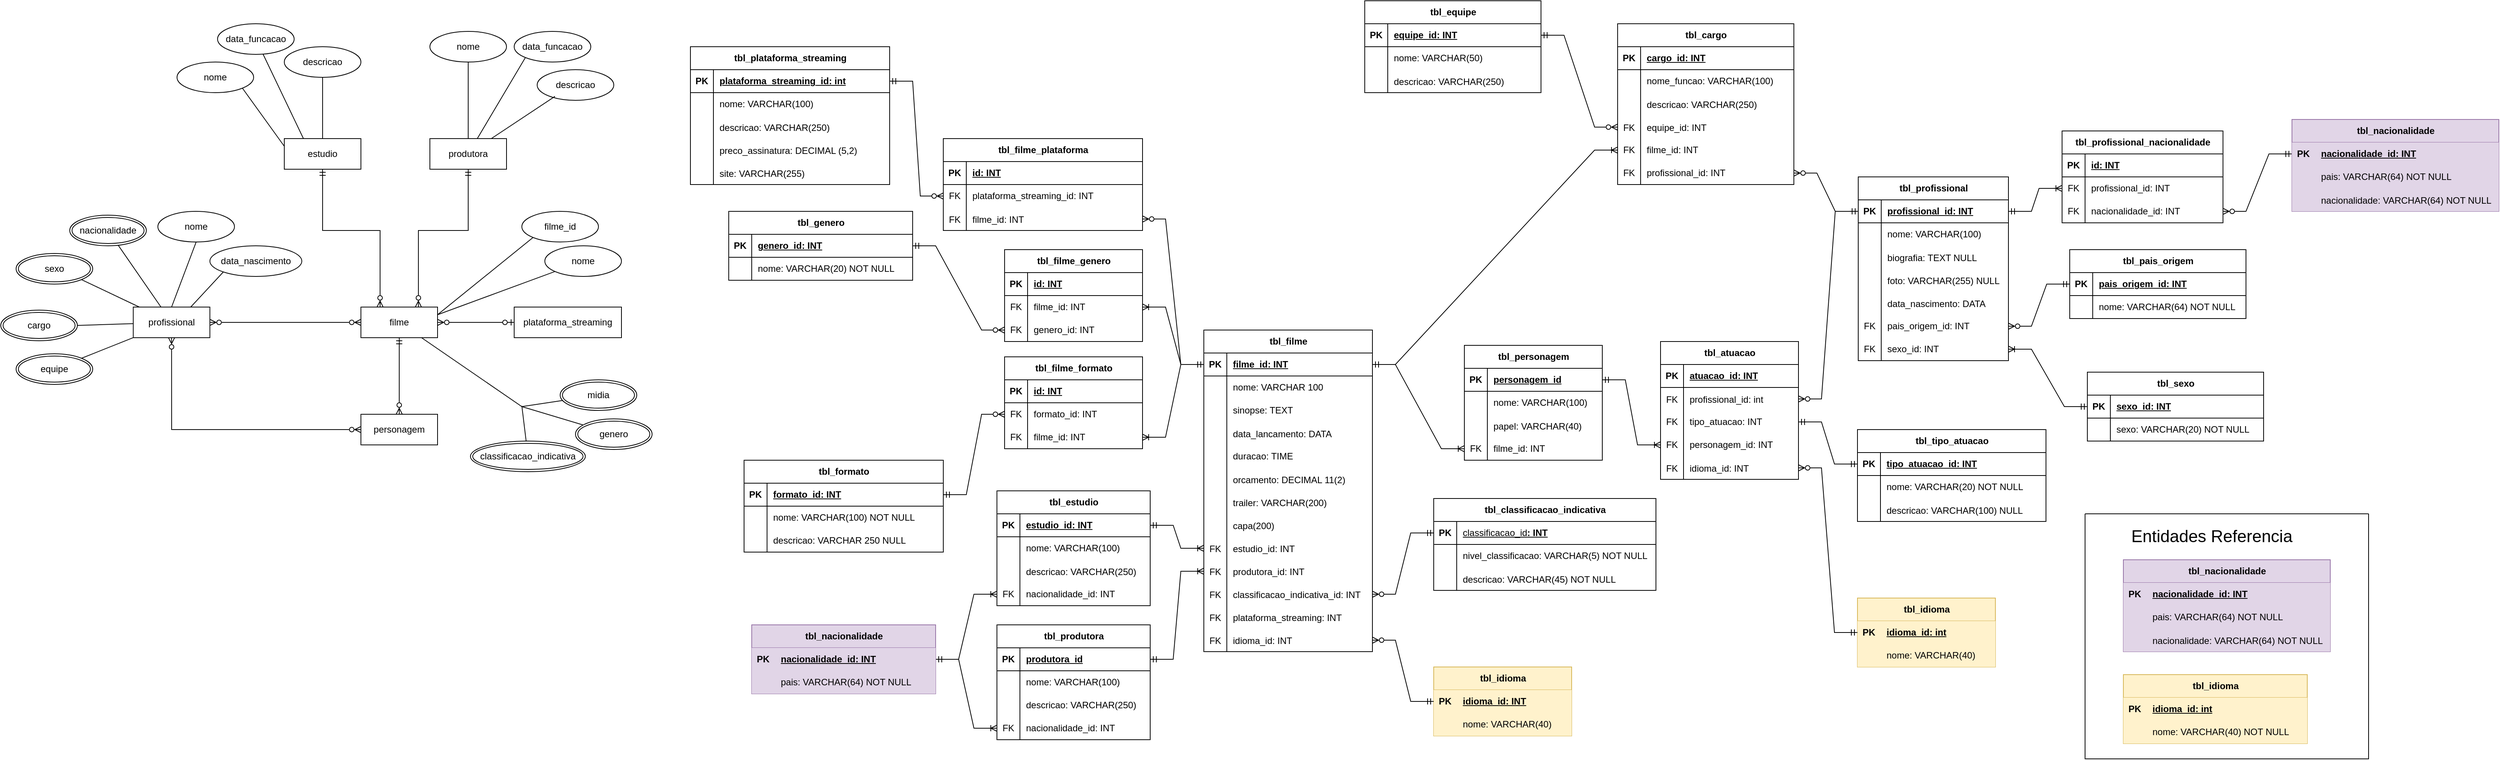 <mxfile version="28.2.5">
  <diagram name="Página-1" id="lJ8W7APDVbuI4mU6JQX2">
    <mxGraphModel dx="2328" dy="885" grid="1" gridSize="10" guides="1" tooltips="1" connect="1" arrows="1" fold="1" page="1" pageScale="1" pageWidth="827" pageHeight="1169" math="0" shadow="0">
      <root>
        <mxCell id="0" />
        <mxCell id="1" parent="0" />
        <mxCell id="wkRrxo_g_ftGkaaskk7L-3" value="filme" style="whiteSpace=wrap;html=1;align=center;" vertex="1" parent="1">
          <mxGeometry x="-340" y="410" width="100" height="40" as="geometry" />
        </mxCell>
        <mxCell id="wkRrxo_g_ftGkaaskk7L-5" value="produtora" style="whiteSpace=wrap;html=1;align=center;" vertex="1" parent="1">
          <mxGeometry x="-250" y="190" width="100" height="40" as="geometry" />
        </mxCell>
        <mxCell id="wkRrxo_g_ftGkaaskk7L-7" value="classificacao_indicativa" style="ellipse;shape=doubleEllipse;margin=3;whiteSpace=wrap;html=1;align=center;" vertex="1" parent="1">
          <mxGeometry x="-197.11" y="585" width="150" height="40" as="geometry" />
        </mxCell>
        <mxCell id="wkRrxo_g_ftGkaaskk7L-9" value="" style="endArrow=ERzeroToMany;html=1;rounded=0;entryX=0.75;entryY=0;entryDx=0;entryDy=0;startArrow=ERmandOne;startFill=0;endFill=0;" edge="1" parent="1" source="wkRrxo_g_ftGkaaskk7L-5" target="wkRrxo_g_ftGkaaskk7L-3">
          <mxGeometry relative="1" as="geometry">
            <mxPoint x="-330" y="370" as="sourcePoint" />
            <mxPoint x="-170" y="370" as="targetPoint" />
            <Array as="points">
              <mxPoint x="-200" y="310" />
              <mxPoint x="-265" y="310" />
            </Array>
          </mxGeometry>
        </mxCell>
        <mxCell id="wkRrxo_g_ftGkaaskk7L-10" value="" style="endArrow=ERzeroToMany;html=1;rounded=0;startArrow=ERmandOne;startFill=0;endFill=0;" edge="1" parent="1" source="wkRrxo_g_ftGkaaskk7L-3" target="wkRrxo_g_ftGkaaskk7L-13">
          <mxGeometry relative="1" as="geometry">
            <mxPoint x="-220" y="530" as="sourcePoint" />
            <mxPoint x="-220" y="430" as="targetPoint" />
          </mxGeometry>
        </mxCell>
        <mxCell id="wkRrxo_g_ftGkaaskk7L-12" value="nacionalidade" style="ellipse;shape=doubleEllipse;margin=3;whiteSpace=wrap;html=1;align=center;" vertex="1" parent="1">
          <mxGeometry x="-720" y="290" width="100" height="40" as="geometry" />
        </mxCell>
        <mxCell id="wkRrxo_g_ftGkaaskk7L-13" value="personagem" style="whiteSpace=wrap;html=1;align=center;" vertex="1" parent="1">
          <mxGeometry x="-340" y="550" width="100" height="40" as="geometry" />
        </mxCell>
        <mxCell id="wkRrxo_g_ftGkaaskk7L-15" value="profissional" style="whiteSpace=wrap;html=1;align=center;" vertex="1" parent="1">
          <mxGeometry x="-637.11" y="410" width="100" height="40" as="geometry" />
        </mxCell>
        <mxCell id="wkRrxo_g_ftGkaaskk7L-16" value="genero" style="ellipse;shape=doubleEllipse;margin=3;whiteSpace=wrap;html=1;align=center;" vertex="1" parent="1">
          <mxGeometry x="-60" y="556" width="100" height="40" as="geometry" />
        </mxCell>
        <mxCell id="wkRrxo_g_ftGkaaskk7L-17" value="midia" style="ellipse;shape=doubleEllipse;margin=3;whiteSpace=wrap;html=1;align=center;" vertex="1" parent="1">
          <mxGeometry x="-80" y="505" width="100" height="40" as="geometry" />
        </mxCell>
        <mxCell id="wkRrxo_g_ftGkaaskk7L-18" value="" style="endArrow=none;html=1;rounded=0;" edge="1" parent="1" source="wkRrxo_g_ftGkaaskk7L-16">
          <mxGeometry relative="1" as="geometry">
            <mxPoint x="-40.39" y="481" as="sourcePoint" />
            <mxPoint x="-130" y="540" as="targetPoint" />
          </mxGeometry>
        </mxCell>
        <mxCell id="wkRrxo_g_ftGkaaskk7L-19" value="" style="endArrow=none;html=1;rounded=0;" edge="1" parent="1" target="wkRrxo_g_ftGkaaskk7L-3">
          <mxGeometry relative="1" as="geometry">
            <mxPoint x="-130" y="540" as="sourcePoint" />
            <mxPoint x="-430" y="640" as="targetPoint" />
          </mxGeometry>
        </mxCell>
        <mxCell id="wkRrxo_g_ftGkaaskk7L-21" value="sexo" style="ellipse;shape=doubleEllipse;margin=3;whiteSpace=wrap;html=1;align=center;" vertex="1" parent="1">
          <mxGeometry x="-790" y="340" width="100" height="40" as="geometry" />
        </mxCell>
        <mxCell id="wkRrxo_g_ftGkaaskk7L-22" value="" style="endArrow=none;html=1;rounded=0;exitX=1;exitY=1;exitDx=0;exitDy=0;" edge="1" parent="1" source="wkRrxo_g_ftGkaaskk7L-21" target="wkRrxo_g_ftGkaaskk7L-15">
          <mxGeometry relative="1" as="geometry">
            <mxPoint x="-689.999" y="366.805" as="sourcePoint" />
            <mxPoint x="-657.11" y="315" as="targetPoint" />
          </mxGeometry>
        </mxCell>
        <mxCell id="wkRrxo_g_ftGkaaskk7L-23" value="" style="endArrow=none;html=1;rounded=0;" edge="1" parent="1" source="wkRrxo_g_ftGkaaskk7L-12" target="wkRrxo_g_ftGkaaskk7L-15">
          <mxGeometry relative="1" as="geometry">
            <mxPoint x="-537.11" y="330" as="sourcePoint" />
            <mxPoint x="-530.11" y="395" as="targetPoint" />
          </mxGeometry>
        </mxCell>
        <mxCell id="wkRrxo_g_ftGkaaskk7L-24" value="estudio" style="whiteSpace=wrap;html=1;align=center;" vertex="1" parent="1">
          <mxGeometry x="-440" y="190" width="100" height="40" as="geometry" />
        </mxCell>
        <mxCell id="wkRrxo_g_ftGkaaskk7L-25" value="" style="endArrow=ERzeroToMany;html=1;rounded=0;exitX=0.5;exitY=1;exitDx=0;exitDy=0;startArrow=ERmandOne;startFill=0;endFill=0;entryX=0.25;entryY=0;entryDx=0;entryDy=0;" edge="1" parent="1" source="wkRrxo_g_ftGkaaskk7L-24" target="wkRrxo_g_ftGkaaskk7L-3">
          <mxGeometry relative="1" as="geometry">
            <mxPoint x="-280" y="400" as="sourcePoint" />
            <mxPoint x="-280" y="440" as="targetPoint" />
            <Array as="points">
              <mxPoint x="-390" y="310" />
              <mxPoint x="-315" y="310" />
            </Array>
          </mxGeometry>
        </mxCell>
        <mxCell id="wkRrxo_g_ftGkaaskk7L-26" value="" style="endArrow=none;html=1;rounded=0;" edge="1" parent="1" source="wkRrxo_g_ftGkaaskk7L-7">
          <mxGeometry relative="1" as="geometry">
            <mxPoint x="164.61" y="371" as="sourcePoint" />
            <mxPoint x="-130" y="539" as="targetPoint" />
          </mxGeometry>
        </mxCell>
        <mxCell id="wkRrxo_g_ftGkaaskk7L-29" value="plataforma_streaming" style="whiteSpace=wrap;html=1;align=center;" vertex="1" parent="1">
          <mxGeometry x="-140" y="410" width="140" height="40" as="geometry" />
        </mxCell>
        <mxCell id="wkRrxo_g_ftGkaaskk7L-30" value="filme_id" style="ellipse;whiteSpace=wrap;html=1;align=center;" vertex="1" parent="1">
          <mxGeometry x="-130" y="285" width="100" height="40" as="geometry" />
        </mxCell>
        <mxCell id="wkRrxo_g_ftGkaaskk7L-31" value="nome" style="ellipse;whiteSpace=wrap;html=1;align=center;" vertex="1" parent="1">
          <mxGeometry x="-100" y="330" width="100" height="40" as="geometry" />
        </mxCell>
        <mxCell id="wkRrxo_g_ftGkaaskk7L-32" value="" style="endArrow=none;html=1;rounded=0;exitX=1;exitY=0.25;exitDx=0;exitDy=0;entryX=0;entryY=1;entryDx=0;entryDy=0;" edge="1" parent="1" source="wkRrxo_g_ftGkaaskk7L-3" target="wkRrxo_g_ftGkaaskk7L-30">
          <mxGeometry relative="1" as="geometry">
            <mxPoint x="-340" y="460" as="sourcePoint" />
            <mxPoint x="-180" y="460" as="targetPoint" />
          </mxGeometry>
        </mxCell>
        <mxCell id="wkRrxo_g_ftGkaaskk7L-33" value="" style="endArrow=none;html=1;rounded=0;exitX=1;exitY=0.25;exitDx=0;exitDy=0;" edge="1" parent="1" source="wkRrxo_g_ftGkaaskk7L-3" target="wkRrxo_g_ftGkaaskk7L-31">
          <mxGeometry relative="1" as="geometry">
            <mxPoint x="-340" y="460" as="sourcePoint" />
            <mxPoint x="-180" y="460" as="targetPoint" />
          </mxGeometry>
        </mxCell>
        <mxCell id="wkRrxo_g_ftGkaaskk7L-34" value="" style="endArrow=ERzeroToOne;html=1;rounded=0;entryX=0;entryY=0.5;entryDx=0;entryDy=0;endFill=0;startArrow=ERzeroToMany;startFill=0;" edge="1" parent="1" source="wkRrxo_g_ftGkaaskk7L-3" target="wkRrxo_g_ftGkaaskk7L-29">
          <mxGeometry relative="1" as="geometry">
            <mxPoint x="-130" y="430" as="sourcePoint" />
            <mxPoint x="30" y="430" as="targetPoint" />
          </mxGeometry>
        </mxCell>
        <mxCell id="wkRrxo_g_ftGkaaskk7L-39" value="" style="endArrow=none;html=1;rounded=0;" edge="1" parent="1" source="wkRrxo_g_ftGkaaskk7L-17">
          <mxGeometry relative="1" as="geometry">
            <mxPoint x="-160.39" y="641" as="sourcePoint" />
            <mxPoint x="-130" y="540" as="targetPoint" />
          </mxGeometry>
        </mxCell>
        <mxCell id="wkRrxo_g_ftGkaaskk7L-40" value="" style="endArrow=ERzeroToMany;html=1;rounded=0;exitX=1;exitY=0.5;exitDx=0;exitDy=0;startArrow=ERzeroToMany;startFill=0;endFill=0;entryX=0;entryY=0.5;entryDx=0;entryDy=0;" edge="1" parent="1" source="wkRrxo_g_ftGkaaskk7L-15" target="wkRrxo_g_ftGkaaskk7L-3">
          <mxGeometry relative="1" as="geometry">
            <mxPoint x="-500" y="494" as="sourcePoint" />
            <mxPoint x="-490" y="430" as="targetPoint" />
          </mxGeometry>
        </mxCell>
        <mxCell id="wkRrxo_g_ftGkaaskk7L-41" value="nome" style="ellipse;whiteSpace=wrap;html=1;align=center;" vertex="1" parent="1">
          <mxGeometry x="-605" y="285" width="100" height="40" as="geometry" />
        </mxCell>
        <mxCell id="wkRrxo_g_ftGkaaskk7L-42" value="data_nascimento" style="ellipse;whiteSpace=wrap;html=1;align=center;" vertex="1" parent="1">
          <mxGeometry x="-537.11" y="330" width="120" height="40" as="geometry" />
        </mxCell>
        <mxCell id="wkRrxo_g_ftGkaaskk7L-43" value="" style="endArrow=none;html=1;rounded=0;exitX=0.5;exitY=1;exitDx=0;exitDy=0;entryX=0.5;entryY=0;entryDx=0;entryDy=0;" edge="1" parent="1" source="wkRrxo_g_ftGkaaskk7L-41" target="wkRrxo_g_ftGkaaskk7L-15">
          <mxGeometry relative="1" as="geometry">
            <mxPoint x="-500" y="494" as="sourcePoint" />
            <mxPoint x="-340" y="494" as="targetPoint" />
          </mxGeometry>
        </mxCell>
        <mxCell id="wkRrxo_g_ftGkaaskk7L-44" value="" style="endArrow=none;html=1;rounded=0;exitX=0;exitY=1;exitDx=0;exitDy=0;entryX=0.75;entryY=0;entryDx=0;entryDy=0;" edge="1" parent="1" source="wkRrxo_g_ftGkaaskk7L-42" target="wkRrxo_g_ftGkaaskk7L-15">
          <mxGeometry relative="1" as="geometry">
            <mxPoint x="-448" y="484" as="sourcePoint" />
            <mxPoint x="-480" y="569" as="targetPoint" />
          </mxGeometry>
        </mxCell>
        <mxCell id="wkRrxo_g_ftGkaaskk7L-45" value="cargo" style="ellipse;shape=doubleEllipse;margin=3;whiteSpace=wrap;html=1;align=center;" vertex="1" parent="1">
          <mxGeometry x="-810" y="414" width="100" height="40" as="geometry" />
        </mxCell>
        <mxCell id="wkRrxo_g_ftGkaaskk7L-46" value="" style="endArrow=none;html=1;rounded=0;exitX=1;exitY=0.5;exitDx=0;exitDy=0;" edge="1" parent="1" source="wkRrxo_g_ftGkaaskk7L-45" target="wkRrxo_g_ftGkaaskk7L-15">
          <mxGeometry relative="1" as="geometry">
            <mxPoint x="-540" y="494" as="sourcePoint" />
            <mxPoint x="-380" y="494" as="targetPoint" />
          </mxGeometry>
        </mxCell>
        <mxCell id="wkRrxo_g_ftGkaaskk7L-47" value="equipe" style="ellipse;shape=doubleEllipse;margin=3;whiteSpace=wrap;html=1;align=center;" vertex="1" parent="1">
          <mxGeometry x="-790" y="471" width="100" height="40" as="geometry" />
        </mxCell>
        <mxCell id="wkRrxo_g_ftGkaaskk7L-48" value="" style="endArrow=none;html=1;rounded=0;exitX=1;exitY=0;exitDx=0;exitDy=0;" edge="1" parent="1" source="wkRrxo_g_ftGkaaskk7L-47" target="wkRrxo_g_ftGkaaskk7L-15">
          <mxGeometry relative="1" as="geometry">
            <mxPoint x="-470" y="320" as="sourcePoint" />
            <mxPoint x="-640" y="450" as="targetPoint" />
          </mxGeometry>
        </mxCell>
        <mxCell id="wkRrxo_g_ftGkaaskk7L-49" value="" style="endArrow=ERzeroToMany;html=1;rounded=0;exitX=0.5;exitY=1;exitDx=0;exitDy=0;entryX=0;entryY=0.5;entryDx=0;entryDy=0;startArrow=ERzeroToMany;startFill=0;endFill=0;" edge="1" parent="1" source="wkRrxo_g_ftGkaaskk7L-15" target="wkRrxo_g_ftGkaaskk7L-13">
          <mxGeometry relative="1" as="geometry">
            <mxPoint x="-310" y="550" as="sourcePoint" />
            <mxPoint x="-150" y="550" as="targetPoint" />
            <Array as="points">
              <mxPoint x="-587" y="570" />
            </Array>
          </mxGeometry>
        </mxCell>
        <mxCell id="wkRrxo_g_ftGkaaskk7L-358" value="tbl_produtora" style="shape=table;startSize=30;container=1;collapsible=1;childLayout=tableLayout;fixedRows=1;rowLines=0;fontStyle=1;align=center;resizeLast=1;html=1;" vertex="1" parent="1">
          <mxGeometry x="490" y="825" width="200" height="150" as="geometry" />
        </mxCell>
        <mxCell id="wkRrxo_g_ftGkaaskk7L-359" value="" style="shape=tableRow;horizontal=0;startSize=0;swimlaneHead=0;swimlaneBody=0;fillColor=none;collapsible=0;dropTarget=0;points=[[0,0.5],[1,0.5]];portConstraint=eastwest;top=0;left=0;right=0;bottom=1;" vertex="1" parent="wkRrxo_g_ftGkaaskk7L-358">
          <mxGeometry y="30" width="200" height="30" as="geometry" />
        </mxCell>
        <mxCell id="wkRrxo_g_ftGkaaskk7L-360" value="PK" style="shape=partialRectangle;connectable=0;fillColor=none;top=0;left=0;bottom=0;right=0;fontStyle=1;overflow=hidden;whiteSpace=wrap;html=1;" vertex="1" parent="wkRrxo_g_ftGkaaskk7L-359">
          <mxGeometry width="30" height="30" as="geometry">
            <mxRectangle width="30" height="30" as="alternateBounds" />
          </mxGeometry>
        </mxCell>
        <mxCell id="wkRrxo_g_ftGkaaskk7L-361" value="produtora_id" style="shape=partialRectangle;connectable=0;fillColor=none;top=0;left=0;bottom=0;right=0;align=left;spacingLeft=6;fontStyle=5;overflow=hidden;whiteSpace=wrap;html=1;" vertex="1" parent="wkRrxo_g_ftGkaaskk7L-359">
          <mxGeometry x="30" width="170" height="30" as="geometry">
            <mxRectangle width="170" height="30" as="alternateBounds" />
          </mxGeometry>
        </mxCell>
        <mxCell id="wkRrxo_g_ftGkaaskk7L-362" value="" style="shape=tableRow;horizontal=0;startSize=0;swimlaneHead=0;swimlaneBody=0;fillColor=none;collapsible=0;dropTarget=0;points=[[0,0.5],[1,0.5]];portConstraint=eastwest;top=0;left=0;right=0;bottom=0;" vertex="1" parent="wkRrxo_g_ftGkaaskk7L-358">
          <mxGeometry y="60" width="200" height="30" as="geometry" />
        </mxCell>
        <mxCell id="wkRrxo_g_ftGkaaskk7L-363" value="" style="shape=partialRectangle;connectable=0;fillColor=none;top=0;left=0;bottom=0;right=0;editable=1;overflow=hidden;whiteSpace=wrap;html=1;" vertex="1" parent="wkRrxo_g_ftGkaaskk7L-362">
          <mxGeometry width="30" height="30" as="geometry">
            <mxRectangle width="30" height="30" as="alternateBounds" />
          </mxGeometry>
        </mxCell>
        <mxCell id="wkRrxo_g_ftGkaaskk7L-364" value="nome: VARCHAR(100)" style="shape=partialRectangle;connectable=0;fillColor=none;top=0;left=0;bottom=0;right=0;align=left;spacingLeft=6;overflow=hidden;whiteSpace=wrap;html=1;" vertex="1" parent="wkRrxo_g_ftGkaaskk7L-362">
          <mxGeometry x="30" width="170" height="30" as="geometry">
            <mxRectangle width="170" height="30" as="alternateBounds" />
          </mxGeometry>
        </mxCell>
        <mxCell id="wkRrxo_g_ftGkaaskk7L-365" value="" style="shape=tableRow;horizontal=0;startSize=0;swimlaneHead=0;swimlaneBody=0;fillColor=none;collapsible=0;dropTarget=0;points=[[0,0.5],[1,0.5]];portConstraint=eastwest;top=0;left=0;right=0;bottom=0;" vertex="1" parent="wkRrxo_g_ftGkaaskk7L-358">
          <mxGeometry y="90" width="200" height="30" as="geometry" />
        </mxCell>
        <mxCell id="wkRrxo_g_ftGkaaskk7L-366" value="" style="shape=partialRectangle;connectable=0;fillColor=none;top=0;left=0;bottom=0;right=0;editable=1;overflow=hidden;whiteSpace=wrap;html=1;" vertex="1" parent="wkRrxo_g_ftGkaaskk7L-365">
          <mxGeometry width="30" height="30" as="geometry">
            <mxRectangle width="30" height="30" as="alternateBounds" />
          </mxGeometry>
        </mxCell>
        <mxCell id="wkRrxo_g_ftGkaaskk7L-367" value="descricao: VARCHAR(250)" style="shape=partialRectangle;connectable=0;fillColor=none;top=0;left=0;bottom=0;right=0;align=left;spacingLeft=6;overflow=hidden;whiteSpace=wrap;html=1;" vertex="1" parent="wkRrxo_g_ftGkaaskk7L-365">
          <mxGeometry x="30" width="170" height="30" as="geometry">
            <mxRectangle width="170" height="30" as="alternateBounds" />
          </mxGeometry>
        </mxCell>
        <mxCell id="wkRrxo_g_ftGkaaskk7L-368" value="" style="shape=tableRow;horizontal=0;startSize=0;swimlaneHead=0;swimlaneBody=0;fillColor=none;collapsible=0;dropTarget=0;points=[[0,0.5],[1,0.5]];portConstraint=eastwest;top=0;left=0;right=0;bottom=0;" vertex="1" parent="wkRrxo_g_ftGkaaskk7L-358">
          <mxGeometry y="120" width="200" height="30" as="geometry" />
        </mxCell>
        <mxCell id="wkRrxo_g_ftGkaaskk7L-369" value="FK" style="shape=partialRectangle;connectable=0;fillColor=none;top=0;left=0;bottom=0;right=0;editable=1;overflow=hidden;whiteSpace=wrap;html=1;" vertex="1" parent="wkRrxo_g_ftGkaaskk7L-368">
          <mxGeometry width="30" height="30" as="geometry">
            <mxRectangle width="30" height="30" as="alternateBounds" />
          </mxGeometry>
        </mxCell>
        <mxCell id="wkRrxo_g_ftGkaaskk7L-370" value="nacionalidade_id: INT" style="shape=partialRectangle;connectable=0;fillColor=none;top=0;left=0;bottom=0;right=0;align=left;spacingLeft=6;overflow=hidden;whiteSpace=wrap;html=1;" vertex="1" parent="wkRrxo_g_ftGkaaskk7L-368">
          <mxGeometry x="30" width="170" height="30" as="geometry">
            <mxRectangle width="170" height="30" as="alternateBounds" />
          </mxGeometry>
        </mxCell>
        <mxCell id="wkRrxo_g_ftGkaaskk7L-371" value="tbl_estudio" style="shape=table;startSize=30;container=1;collapsible=1;childLayout=tableLayout;fixedRows=1;rowLines=0;fontStyle=1;align=center;resizeLast=1;html=1;" vertex="1" parent="1">
          <mxGeometry x="490" y="650" width="200" height="150" as="geometry" />
        </mxCell>
        <mxCell id="wkRrxo_g_ftGkaaskk7L-372" value="" style="shape=tableRow;horizontal=0;startSize=0;swimlaneHead=0;swimlaneBody=0;fillColor=none;collapsible=0;dropTarget=0;points=[[0,0.5],[1,0.5]];portConstraint=eastwest;top=0;left=0;right=0;bottom=1;" vertex="1" parent="wkRrxo_g_ftGkaaskk7L-371">
          <mxGeometry y="30" width="200" height="30" as="geometry" />
        </mxCell>
        <mxCell id="wkRrxo_g_ftGkaaskk7L-373" value="PK" style="shape=partialRectangle;connectable=0;fillColor=none;top=0;left=0;bottom=0;right=0;fontStyle=1;overflow=hidden;whiteSpace=wrap;html=1;" vertex="1" parent="wkRrxo_g_ftGkaaskk7L-372">
          <mxGeometry width="30" height="30" as="geometry">
            <mxRectangle width="30" height="30" as="alternateBounds" />
          </mxGeometry>
        </mxCell>
        <mxCell id="wkRrxo_g_ftGkaaskk7L-374" value="estudio_id: INT" style="shape=partialRectangle;connectable=0;fillColor=none;top=0;left=0;bottom=0;right=0;align=left;spacingLeft=6;fontStyle=5;overflow=hidden;whiteSpace=wrap;html=1;" vertex="1" parent="wkRrxo_g_ftGkaaskk7L-372">
          <mxGeometry x="30" width="170" height="30" as="geometry">
            <mxRectangle width="170" height="30" as="alternateBounds" />
          </mxGeometry>
        </mxCell>
        <mxCell id="wkRrxo_g_ftGkaaskk7L-375" value="" style="shape=tableRow;horizontal=0;startSize=0;swimlaneHead=0;swimlaneBody=0;fillColor=none;collapsible=0;dropTarget=0;points=[[0,0.5],[1,0.5]];portConstraint=eastwest;top=0;left=0;right=0;bottom=0;" vertex="1" parent="wkRrxo_g_ftGkaaskk7L-371">
          <mxGeometry y="60" width="200" height="30" as="geometry" />
        </mxCell>
        <mxCell id="wkRrxo_g_ftGkaaskk7L-376" value="" style="shape=partialRectangle;connectable=0;fillColor=none;top=0;left=0;bottom=0;right=0;editable=1;overflow=hidden;whiteSpace=wrap;html=1;" vertex="1" parent="wkRrxo_g_ftGkaaskk7L-375">
          <mxGeometry width="30" height="30" as="geometry">
            <mxRectangle width="30" height="30" as="alternateBounds" />
          </mxGeometry>
        </mxCell>
        <mxCell id="wkRrxo_g_ftGkaaskk7L-377" value="nome: VARCHAR(100)" style="shape=partialRectangle;connectable=0;fillColor=none;top=0;left=0;bottom=0;right=0;align=left;spacingLeft=6;overflow=hidden;whiteSpace=wrap;html=1;" vertex="1" parent="wkRrxo_g_ftGkaaskk7L-375">
          <mxGeometry x="30" width="170" height="30" as="geometry">
            <mxRectangle width="170" height="30" as="alternateBounds" />
          </mxGeometry>
        </mxCell>
        <mxCell id="wkRrxo_g_ftGkaaskk7L-378" value="" style="shape=tableRow;horizontal=0;startSize=0;swimlaneHead=0;swimlaneBody=0;fillColor=none;collapsible=0;dropTarget=0;points=[[0,0.5],[1,0.5]];portConstraint=eastwest;top=0;left=0;right=0;bottom=0;" vertex="1" parent="wkRrxo_g_ftGkaaskk7L-371">
          <mxGeometry y="90" width="200" height="30" as="geometry" />
        </mxCell>
        <mxCell id="wkRrxo_g_ftGkaaskk7L-379" value="" style="shape=partialRectangle;connectable=0;fillColor=none;top=0;left=0;bottom=0;right=0;editable=1;overflow=hidden;" vertex="1" parent="wkRrxo_g_ftGkaaskk7L-378">
          <mxGeometry width="30" height="30" as="geometry">
            <mxRectangle width="30" height="30" as="alternateBounds" />
          </mxGeometry>
        </mxCell>
        <mxCell id="wkRrxo_g_ftGkaaskk7L-380" value="descricao: VARCHAR(250)" style="shape=partialRectangle;connectable=0;fillColor=none;top=0;left=0;bottom=0;right=0;align=left;spacingLeft=6;overflow=hidden;" vertex="1" parent="wkRrxo_g_ftGkaaskk7L-378">
          <mxGeometry x="30" width="170" height="30" as="geometry">
            <mxRectangle width="170" height="30" as="alternateBounds" />
          </mxGeometry>
        </mxCell>
        <mxCell id="wkRrxo_g_ftGkaaskk7L-381" value="" style="shape=tableRow;horizontal=0;startSize=0;swimlaneHead=0;swimlaneBody=0;fillColor=none;collapsible=0;dropTarget=0;points=[[0,0.5],[1,0.5]];portConstraint=eastwest;top=0;left=0;right=0;bottom=0;" vertex="1" parent="wkRrxo_g_ftGkaaskk7L-371">
          <mxGeometry y="120" width="200" height="30" as="geometry" />
        </mxCell>
        <mxCell id="wkRrxo_g_ftGkaaskk7L-382" value="FK" style="shape=partialRectangle;connectable=0;fillColor=none;top=0;left=0;bottom=0;right=0;editable=1;overflow=hidden;whiteSpace=wrap;html=1;" vertex="1" parent="wkRrxo_g_ftGkaaskk7L-381">
          <mxGeometry width="30" height="30" as="geometry">
            <mxRectangle width="30" height="30" as="alternateBounds" />
          </mxGeometry>
        </mxCell>
        <mxCell id="wkRrxo_g_ftGkaaskk7L-383" value="nacionalidade_id: INT" style="shape=partialRectangle;connectable=0;fillColor=none;top=0;left=0;bottom=0;right=0;align=left;spacingLeft=6;overflow=hidden;whiteSpace=wrap;html=1;" vertex="1" parent="wkRrxo_g_ftGkaaskk7L-381">
          <mxGeometry x="30" width="170" height="30" as="geometry">
            <mxRectangle width="170" height="30" as="alternateBounds" />
          </mxGeometry>
        </mxCell>
        <mxCell id="wkRrxo_g_ftGkaaskk7L-384" value="tbl_profissional" style="shape=table;startSize=30;container=1;collapsible=1;childLayout=tableLayout;fixedRows=1;rowLines=0;fontStyle=1;align=center;resizeLast=1;html=1;" vertex="1" parent="1">
          <mxGeometry x="1614" y="240" width="196" height="240" as="geometry" />
        </mxCell>
        <mxCell id="wkRrxo_g_ftGkaaskk7L-385" value="" style="shape=tableRow;horizontal=0;startSize=0;swimlaneHead=0;swimlaneBody=0;fillColor=none;collapsible=0;dropTarget=0;points=[[0,0.5],[1,0.5]];portConstraint=eastwest;top=0;left=0;right=0;bottom=1;" vertex="1" parent="wkRrxo_g_ftGkaaskk7L-384">
          <mxGeometry y="30" width="196" height="30" as="geometry" />
        </mxCell>
        <mxCell id="wkRrxo_g_ftGkaaskk7L-386" value="PK" style="shape=partialRectangle;connectable=0;fillColor=none;top=0;left=0;bottom=0;right=0;fontStyle=1;overflow=hidden;whiteSpace=wrap;html=1;" vertex="1" parent="wkRrxo_g_ftGkaaskk7L-385">
          <mxGeometry width="30" height="30" as="geometry">
            <mxRectangle width="30" height="30" as="alternateBounds" />
          </mxGeometry>
        </mxCell>
        <mxCell id="wkRrxo_g_ftGkaaskk7L-387" value="profissional_id: INT" style="shape=partialRectangle;connectable=0;fillColor=none;top=0;left=0;bottom=0;right=0;align=left;spacingLeft=6;fontStyle=5;overflow=hidden;whiteSpace=wrap;html=1;" vertex="1" parent="wkRrxo_g_ftGkaaskk7L-385">
          <mxGeometry x="30" width="166" height="30" as="geometry">
            <mxRectangle width="166" height="30" as="alternateBounds" />
          </mxGeometry>
        </mxCell>
        <mxCell id="wkRrxo_g_ftGkaaskk7L-388" value="" style="shape=tableRow;horizontal=0;startSize=0;swimlaneHead=0;swimlaneBody=0;fillColor=none;collapsible=0;dropTarget=0;points=[[0,0.5],[1,0.5]];portConstraint=eastwest;top=0;left=0;right=0;bottom=0;" vertex="1" parent="wkRrxo_g_ftGkaaskk7L-384">
          <mxGeometry y="60" width="196" height="30" as="geometry" />
        </mxCell>
        <mxCell id="wkRrxo_g_ftGkaaskk7L-389" value="" style="shape=partialRectangle;connectable=0;fillColor=none;top=0;left=0;bottom=0;right=0;editable=1;overflow=hidden;whiteSpace=wrap;html=1;" vertex="1" parent="wkRrxo_g_ftGkaaskk7L-388">
          <mxGeometry width="30" height="30" as="geometry">
            <mxRectangle width="30" height="30" as="alternateBounds" />
          </mxGeometry>
        </mxCell>
        <mxCell id="wkRrxo_g_ftGkaaskk7L-390" value="nome: VARCHAR(100)" style="shape=partialRectangle;connectable=0;fillColor=none;top=0;left=0;bottom=0;right=0;align=left;spacingLeft=6;overflow=hidden;whiteSpace=wrap;html=1;" vertex="1" parent="wkRrxo_g_ftGkaaskk7L-388">
          <mxGeometry x="30" width="166" height="30" as="geometry">
            <mxRectangle width="166" height="30" as="alternateBounds" />
          </mxGeometry>
        </mxCell>
        <mxCell id="wkRrxo_g_ftGkaaskk7L-717" value="" style="shape=tableRow;horizontal=0;startSize=0;swimlaneHead=0;swimlaneBody=0;fillColor=none;collapsible=0;dropTarget=0;points=[[0,0.5],[1,0.5]];portConstraint=eastwest;top=0;left=0;right=0;bottom=0;" vertex="1" parent="wkRrxo_g_ftGkaaskk7L-384">
          <mxGeometry y="90" width="196" height="30" as="geometry" />
        </mxCell>
        <mxCell id="wkRrxo_g_ftGkaaskk7L-718" value="" style="shape=partialRectangle;connectable=0;fillColor=none;top=0;left=0;bottom=0;right=0;editable=1;overflow=hidden;" vertex="1" parent="wkRrxo_g_ftGkaaskk7L-717">
          <mxGeometry width="30" height="30" as="geometry">
            <mxRectangle width="30" height="30" as="alternateBounds" />
          </mxGeometry>
        </mxCell>
        <mxCell id="wkRrxo_g_ftGkaaskk7L-719" value="biografia: TEXT NULL" style="shape=partialRectangle;connectable=0;fillColor=none;top=0;left=0;bottom=0;right=0;align=left;spacingLeft=6;overflow=hidden;" vertex="1" parent="wkRrxo_g_ftGkaaskk7L-717">
          <mxGeometry x="30" width="166" height="30" as="geometry">
            <mxRectangle width="166" height="30" as="alternateBounds" />
          </mxGeometry>
        </mxCell>
        <mxCell id="wkRrxo_g_ftGkaaskk7L-721" value="" style="shape=tableRow;horizontal=0;startSize=0;swimlaneHead=0;swimlaneBody=0;fillColor=none;collapsible=0;dropTarget=0;points=[[0,0.5],[1,0.5]];portConstraint=eastwest;top=0;left=0;right=0;bottom=0;" vertex="1" parent="wkRrxo_g_ftGkaaskk7L-384">
          <mxGeometry y="120" width="196" height="30" as="geometry" />
        </mxCell>
        <mxCell id="wkRrxo_g_ftGkaaskk7L-722" value="" style="shape=partialRectangle;connectable=0;fillColor=none;top=0;left=0;bottom=0;right=0;editable=1;overflow=hidden;" vertex="1" parent="wkRrxo_g_ftGkaaskk7L-721">
          <mxGeometry width="30" height="30" as="geometry">
            <mxRectangle width="30" height="30" as="alternateBounds" />
          </mxGeometry>
        </mxCell>
        <mxCell id="wkRrxo_g_ftGkaaskk7L-723" value="foto: VARCHAR(255) NULL" style="shape=partialRectangle;connectable=0;fillColor=none;top=0;left=0;bottom=0;right=0;align=left;spacingLeft=6;overflow=hidden;" vertex="1" parent="wkRrxo_g_ftGkaaskk7L-721">
          <mxGeometry x="30" width="166" height="30" as="geometry">
            <mxRectangle width="166" height="30" as="alternateBounds" />
          </mxGeometry>
        </mxCell>
        <mxCell id="wkRrxo_g_ftGkaaskk7L-667" value="" style="shape=tableRow;horizontal=0;startSize=0;swimlaneHead=0;swimlaneBody=0;fillColor=none;collapsible=0;dropTarget=0;points=[[0,0.5],[1,0.5]];portConstraint=eastwest;top=0;left=0;right=0;bottom=0;" vertex="1" parent="wkRrxo_g_ftGkaaskk7L-384">
          <mxGeometry y="150" width="196" height="30" as="geometry" />
        </mxCell>
        <mxCell id="wkRrxo_g_ftGkaaskk7L-668" value="" style="shape=partialRectangle;connectable=0;fillColor=none;top=0;left=0;bottom=0;right=0;editable=1;overflow=hidden;" vertex="1" parent="wkRrxo_g_ftGkaaskk7L-667">
          <mxGeometry width="30" height="30" as="geometry">
            <mxRectangle width="30" height="30" as="alternateBounds" />
          </mxGeometry>
        </mxCell>
        <mxCell id="wkRrxo_g_ftGkaaskk7L-669" value="data_nascimento: DATA" style="shape=partialRectangle;connectable=0;fillColor=none;top=0;left=0;bottom=0;right=0;align=left;spacingLeft=6;overflow=hidden;" vertex="1" parent="wkRrxo_g_ftGkaaskk7L-667">
          <mxGeometry x="30" width="166" height="30" as="geometry">
            <mxRectangle width="166" height="30" as="alternateBounds" />
          </mxGeometry>
        </mxCell>
        <mxCell id="wkRrxo_g_ftGkaaskk7L-391" value="" style="shape=tableRow;horizontal=0;startSize=0;swimlaneHead=0;swimlaneBody=0;fillColor=none;collapsible=0;dropTarget=0;points=[[0,0.5],[1,0.5]];portConstraint=eastwest;top=0;left=0;right=0;bottom=0;" vertex="1" parent="wkRrxo_g_ftGkaaskk7L-384">
          <mxGeometry y="180" width="196" height="30" as="geometry" />
        </mxCell>
        <mxCell id="wkRrxo_g_ftGkaaskk7L-392" value="FK" style="shape=partialRectangle;connectable=0;fillColor=none;top=0;left=0;bottom=0;right=0;editable=1;overflow=hidden;whiteSpace=wrap;html=1;" vertex="1" parent="wkRrxo_g_ftGkaaskk7L-391">
          <mxGeometry width="30" height="30" as="geometry">
            <mxRectangle width="30" height="30" as="alternateBounds" />
          </mxGeometry>
        </mxCell>
        <mxCell id="wkRrxo_g_ftGkaaskk7L-393" value="pais_origem_id: INT" style="shape=partialRectangle;connectable=0;fillColor=none;top=0;left=0;bottom=0;right=0;align=left;spacingLeft=6;overflow=hidden;whiteSpace=wrap;html=1;" vertex="1" parent="wkRrxo_g_ftGkaaskk7L-391">
          <mxGeometry x="30" width="166" height="30" as="geometry">
            <mxRectangle width="166" height="30" as="alternateBounds" />
          </mxGeometry>
        </mxCell>
        <mxCell id="wkRrxo_g_ftGkaaskk7L-394" value="" style="shape=tableRow;horizontal=0;startSize=0;swimlaneHead=0;swimlaneBody=0;fillColor=none;collapsible=0;dropTarget=0;points=[[0,0.5],[1,0.5]];portConstraint=eastwest;top=0;left=0;right=0;bottom=0;" vertex="1" parent="wkRrxo_g_ftGkaaskk7L-384">
          <mxGeometry y="210" width="196" height="30" as="geometry" />
        </mxCell>
        <mxCell id="wkRrxo_g_ftGkaaskk7L-395" value="FK" style="shape=partialRectangle;connectable=0;fillColor=none;top=0;left=0;bottom=0;right=0;editable=1;overflow=hidden;whiteSpace=wrap;html=1;" vertex="1" parent="wkRrxo_g_ftGkaaskk7L-394">
          <mxGeometry width="30" height="30" as="geometry">
            <mxRectangle width="30" height="30" as="alternateBounds" />
          </mxGeometry>
        </mxCell>
        <mxCell id="wkRrxo_g_ftGkaaskk7L-396" value="sexo_id: INT" style="shape=partialRectangle;connectable=0;fillColor=none;top=0;left=0;bottom=0;right=0;align=left;spacingLeft=6;overflow=hidden;whiteSpace=wrap;html=1;" vertex="1" parent="wkRrxo_g_ftGkaaskk7L-394">
          <mxGeometry x="30" width="166" height="30" as="geometry">
            <mxRectangle width="166" height="30" as="alternateBounds" />
          </mxGeometry>
        </mxCell>
        <mxCell id="wkRrxo_g_ftGkaaskk7L-397" value="tbl_cargo" style="shape=table;startSize=30;container=1;collapsible=1;childLayout=tableLayout;fixedRows=1;rowLines=0;fontStyle=1;align=center;resizeLast=1;html=1;" vertex="1" parent="1">
          <mxGeometry x="1300" y="40" width="230.0" height="210" as="geometry" />
        </mxCell>
        <mxCell id="wkRrxo_g_ftGkaaskk7L-398" value="" style="shape=tableRow;horizontal=0;startSize=0;swimlaneHead=0;swimlaneBody=0;fillColor=none;collapsible=0;dropTarget=0;points=[[0,0.5],[1,0.5]];portConstraint=eastwest;top=0;left=0;right=0;bottom=1;" vertex="1" parent="wkRrxo_g_ftGkaaskk7L-397">
          <mxGeometry y="30" width="230.0" height="30" as="geometry" />
        </mxCell>
        <mxCell id="wkRrxo_g_ftGkaaskk7L-399" value="PK" style="shape=partialRectangle;connectable=0;fillColor=none;top=0;left=0;bottom=0;right=0;fontStyle=1;overflow=hidden;whiteSpace=wrap;html=1;" vertex="1" parent="wkRrxo_g_ftGkaaskk7L-398">
          <mxGeometry width="30" height="30" as="geometry">
            <mxRectangle width="30" height="30" as="alternateBounds" />
          </mxGeometry>
        </mxCell>
        <mxCell id="wkRrxo_g_ftGkaaskk7L-400" value="cargo_id: INT" style="shape=partialRectangle;connectable=0;fillColor=none;top=0;left=0;bottom=0;right=0;align=left;spacingLeft=6;fontStyle=5;overflow=hidden;whiteSpace=wrap;html=1;" vertex="1" parent="wkRrxo_g_ftGkaaskk7L-398">
          <mxGeometry x="30" width="200.0" height="30" as="geometry">
            <mxRectangle width="200.0" height="30" as="alternateBounds" />
          </mxGeometry>
        </mxCell>
        <mxCell id="wkRrxo_g_ftGkaaskk7L-401" value="" style="shape=tableRow;horizontal=0;startSize=0;swimlaneHead=0;swimlaneBody=0;fillColor=none;collapsible=0;dropTarget=0;points=[[0,0.5],[1,0.5]];portConstraint=eastwest;top=0;left=0;right=0;bottom=0;" vertex="1" parent="wkRrxo_g_ftGkaaskk7L-397">
          <mxGeometry y="60" width="230.0" height="30" as="geometry" />
        </mxCell>
        <mxCell id="wkRrxo_g_ftGkaaskk7L-402" value="" style="shape=partialRectangle;connectable=0;fillColor=none;top=0;left=0;bottom=0;right=0;editable=1;overflow=hidden;whiteSpace=wrap;html=1;" vertex="1" parent="wkRrxo_g_ftGkaaskk7L-401">
          <mxGeometry width="30" height="30" as="geometry">
            <mxRectangle width="30" height="30" as="alternateBounds" />
          </mxGeometry>
        </mxCell>
        <mxCell id="wkRrxo_g_ftGkaaskk7L-403" value="nome_funcao: VARCHAR(100)" style="shape=partialRectangle;connectable=0;fillColor=none;top=0;left=0;bottom=0;right=0;align=left;spacingLeft=6;overflow=hidden;whiteSpace=wrap;html=1;" vertex="1" parent="wkRrxo_g_ftGkaaskk7L-401">
          <mxGeometry x="30" width="200.0" height="30" as="geometry">
            <mxRectangle width="200.0" height="30" as="alternateBounds" />
          </mxGeometry>
        </mxCell>
        <mxCell id="wkRrxo_g_ftGkaaskk7L-676" value="" style="shape=tableRow;horizontal=0;startSize=0;swimlaneHead=0;swimlaneBody=0;fillColor=none;collapsible=0;dropTarget=0;points=[[0,0.5],[1,0.5]];portConstraint=eastwest;top=0;left=0;right=0;bottom=0;" vertex="1" parent="wkRrxo_g_ftGkaaskk7L-397">
          <mxGeometry y="90" width="230.0" height="30" as="geometry" />
        </mxCell>
        <mxCell id="wkRrxo_g_ftGkaaskk7L-677" value="" style="shape=partialRectangle;connectable=0;fillColor=none;top=0;left=0;bottom=0;right=0;editable=1;overflow=hidden;" vertex="1" parent="wkRrxo_g_ftGkaaskk7L-676">
          <mxGeometry width="30" height="30" as="geometry">
            <mxRectangle width="30" height="30" as="alternateBounds" />
          </mxGeometry>
        </mxCell>
        <mxCell id="wkRrxo_g_ftGkaaskk7L-678" value="descricao: VARCHAR(250)" style="shape=partialRectangle;connectable=0;fillColor=none;top=0;left=0;bottom=0;right=0;align=left;spacingLeft=6;overflow=hidden;" vertex="1" parent="wkRrxo_g_ftGkaaskk7L-676">
          <mxGeometry x="30" width="200.0" height="30" as="geometry">
            <mxRectangle width="200.0" height="30" as="alternateBounds" />
          </mxGeometry>
        </mxCell>
        <mxCell id="wkRrxo_g_ftGkaaskk7L-404" value="" style="shape=tableRow;horizontal=0;startSize=0;swimlaneHead=0;swimlaneBody=0;fillColor=none;collapsible=0;dropTarget=0;points=[[0,0.5],[1,0.5]];portConstraint=eastwest;top=0;left=0;right=0;bottom=0;" vertex="1" parent="wkRrxo_g_ftGkaaskk7L-397">
          <mxGeometry y="120" width="230.0" height="30" as="geometry" />
        </mxCell>
        <mxCell id="wkRrxo_g_ftGkaaskk7L-405" value="FK" style="shape=partialRectangle;connectable=0;fillColor=none;top=0;left=0;bottom=0;right=0;editable=1;overflow=hidden;" vertex="1" parent="wkRrxo_g_ftGkaaskk7L-404">
          <mxGeometry width="30" height="30" as="geometry">
            <mxRectangle width="30" height="30" as="alternateBounds" />
          </mxGeometry>
        </mxCell>
        <mxCell id="wkRrxo_g_ftGkaaskk7L-406" value="equipe_id: INT" style="shape=partialRectangle;connectable=0;fillColor=none;top=0;left=0;bottom=0;right=0;align=left;spacingLeft=6;overflow=hidden;" vertex="1" parent="wkRrxo_g_ftGkaaskk7L-404">
          <mxGeometry x="30" width="200.0" height="30" as="geometry">
            <mxRectangle width="200.0" height="30" as="alternateBounds" />
          </mxGeometry>
        </mxCell>
        <mxCell id="wkRrxo_g_ftGkaaskk7L-407" value="" style="shape=tableRow;horizontal=0;startSize=0;swimlaneHead=0;swimlaneBody=0;fillColor=none;collapsible=0;dropTarget=0;points=[[0,0.5],[1,0.5]];portConstraint=eastwest;top=0;left=0;right=0;bottom=0;" vertex="1" parent="wkRrxo_g_ftGkaaskk7L-397">
          <mxGeometry y="150" width="230.0" height="30" as="geometry" />
        </mxCell>
        <mxCell id="wkRrxo_g_ftGkaaskk7L-408" value="FK" style="shape=partialRectangle;connectable=0;fillColor=none;top=0;left=0;bottom=0;right=0;editable=1;overflow=hidden;whiteSpace=wrap;html=1;" vertex="1" parent="wkRrxo_g_ftGkaaskk7L-407">
          <mxGeometry width="30" height="30" as="geometry">
            <mxRectangle width="30" height="30" as="alternateBounds" />
          </mxGeometry>
        </mxCell>
        <mxCell id="wkRrxo_g_ftGkaaskk7L-409" value="filme_id: INT" style="shape=partialRectangle;connectable=0;fillColor=none;top=0;left=0;bottom=0;right=0;align=left;spacingLeft=6;overflow=hidden;whiteSpace=wrap;html=1;" vertex="1" parent="wkRrxo_g_ftGkaaskk7L-407">
          <mxGeometry x="30" width="200.0" height="30" as="geometry">
            <mxRectangle width="200.0" height="30" as="alternateBounds" />
          </mxGeometry>
        </mxCell>
        <mxCell id="wkRrxo_g_ftGkaaskk7L-410" value="" style="shape=tableRow;horizontal=0;startSize=0;swimlaneHead=0;swimlaneBody=0;fillColor=none;collapsible=0;dropTarget=0;points=[[0,0.5],[1,0.5]];portConstraint=eastwest;top=0;left=0;right=0;bottom=0;" vertex="1" parent="wkRrxo_g_ftGkaaskk7L-397">
          <mxGeometry y="180" width="230.0" height="30" as="geometry" />
        </mxCell>
        <mxCell id="wkRrxo_g_ftGkaaskk7L-411" value="FK" style="shape=partialRectangle;connectable=0;fillColor=none;top=0;left=0;bottom=0;right=0;editable=1;overflow=hidden;whiteSpace=wrap;html=1;" vertex="1" parent="wkRrxo_g_ftGkaaskk7L-410">
          <mxGeometry width="30" height="30" as="geometry">
            <mxRectangle width="30" height="30" as="alternateBounds" />
          </mxGeometry>
        </mxCell>
        <mxCell id="wkRrxo_g_ftGkaaskk7L-412" value="profissional_id: INT" style="shape=partialRectangle;connectable=0;fillColor=none;top=0;left=0;bottom=0;right=0;align=left;spacingLeft=6;overflow=hidden;whiteSpace=wrap;html=1;" vertex="1" parent="wkRrxo_g_ftGkaaskk7L-410">
          <mxGeometry x="30" width="200.0" height="30" as="geometry">
            <mxRectangle width="200.0" height="30" as="alternateBounds" />
          </mxGeometry>
        </mxCell>
        <mxCell id="wkRrxo_g_ftGkaaskk7L-413" value="tbl_personagem" style="shape=table;startSize=30;container=1;collapsible=1;childLayout=tableLayout;fixedRows=1;rowLines=0;fontStyle=1;align=center;resizeLast=1;html=1;" vertex="1" parent="1">
          <mxGeometry x="1100" y="460" width="180" height="150" as="geometry" />
        </mxCell>
        <mxCell id="wkRrxo_g_ftGkaaskk7L-414" value="" style="shape=tableRow;horizontal=0;startSize=0;swimlaneHead=0;swimlaneBody=0;fillColor=none;collapsible=0;dropTarget=0;points=[[0,0.5],[1,0.5]];portConstraint=eastwest;top=0;left=0;right=0;bottom=1;" vertex="1" parent="wkRrxo_g_ftGkaaskk7L-413">
          <mxGeometry y="30" width="180" height="30" as="geometry" />
        </mxCell>
        <mxCell id="wkRrxo_g_ftGkaaskk7L-415" value="PK" style="shape=partialRectangle;connectable=0;fillColor=none;top=0;left=0;bottom=0;right=0;fontStyle=1;overflow=hidden;whiteSpace=wrap;html=1;" vertex="1" parent="wkRrxo_g_ftGkaaskk7L-414">
          <mxGeometry width="30" height="30" as="geometry">
            <mxRectangle width="30" height="30" as="alternateBounds" />
          </mxGeometry>
        </mxCell>
        <mxCell id="wkRrxo_g_ftGkaaskk7L-416" value="personagem_id" style="shape=partialRectangle;connectable=0;fillColor=none;top=0;left=0;bottom=0;right=0;align=left;spacingLeft=6;fontStyle=5;overflow=hidden;whiteSpace=wrap;html=1;" vertex="1" parent="wkRrxo_g_ftGkaaskk7L-414">
          <mxGeometry x="30" width="150" height="30" as="geometry">
            <mxRectangle width="150" height="30" as="alternateBounds" />
          </mxGeometry>
        </mxCell>
        <mxCell id="wkRrxo_g_ftGkaaskk7L-417" value="" style="shape=tableRow;horizontal=0;startSize=0;swimlaneHead=0;swimlaneBody=0;fillColor=none;collapsible=0;dropTarget=0;points=[[0,0.5],[1,0.5]];portConstraint=eastwest;top=0;left=0;right=0;bottom=0;" vertex="1" parent="wkRrxo_g_ftGkaaskk7L-413">
          <mxGeometry y="60" width="180" height="30" as="geometry" />
        </mxCell>
        <mxCell id="wkRrxo_g_ftGkaaskk7L-418" value="" style="shape=partialRectangle;connectable=0;fillColor=none;top=0;left=0;bottom=0;right=0;editable=1;overflow=hidden;whiteSpace=wrap;html=1;" vertex="1" parent="wkRrxo_g_ftGkaaskk7L-417">
          <mxGeometry width="30" height="30" as="geometry">
            <mxRectangle width="30" height="30" as="alternateBounds" />
          </mxGeometry>
        </mxCell>
        <mxCell id="wkRrxo_g_ftGkaaskk7L-419" value="nome: VARCHAR(100)" style="shape=partialRectangle;connectable=0;fillColor=none;top=0;left=0;bottom=0;right=0;align=left;spacingLeft=6;overflow=hidden;whiteSpace=wrap;html=1;" vertex="1" parent="wkRrxo_g_ftGkaaskk7L-417">
          <mxGeometry x="30" width="150" height="30" as="geometry">
            <mxRectangle width="150" height="30" as="alternateBounds" />
          </mxGeometry>
        </mxCell>
        <mxCell id="wkRrxo_g_ftGkaaskk7L-780" value="" style="shape=tableRow;horizontal=0;startSize=0;swimlaneHead=0;swimlaneBody=0;fillColor=none;collapsible=0;dropTarget=0;points=[[0,0.5],[1,0.5]];portConstraint=eastwest;top=0;left=0;right=0;bottom=0;" vertex="1" parent="wkRrxo_g_ftGkaaskk7L-413">
          <mxGeometry y="90" width="180" height="30" as="geometry" />
        </mxCell>
        <mxCell id="wkRrxo_g_ftGkaaskk7L-781" value="" style="shape=partialRectangle;connectable=0;fillColor=none;top=0;left=0;bottom=0;right=0;editable=1;overflow=hidden;" vertex="1" parent="wkRrxo_g_ftGkaaskk7L-780">
          <mxGeometry width="30" height="30" as="geometry">
            <mxRectangle width="30" height="30" as="alternateBounds" />
          </mxGeometry>
        </mxCell>
        <mxCell id="wkRrxo_g_ftGkaaskk7L-782" value="papel: VARCHAR(40)" style="shape=partialRectangle;connectable=0;fillColor=none;top=0;left=0;bottom=0;right=0;align=left;spacingLeft=6;overflow=hidden;" vertex="1" parent="wkRrxo_g_ftGkaaskk7L-780">
          <mxGeometry x="30" width="150" height="30" as="geometry">
            <mxRectangle width="150" height="30" as="alternateBounds" />
          </mxGeometry>
        </mxCell>
        <mxCell id="wkRrxo_g_ftGkaaskk7L-420" value="" style="shape=tableRow;horizontal=0;startSize=0;swimlaneHead=0;swimlaneBody=0;fillColor=none;collapsible=0;dropTarget=0;points=[[0,0.5],[1,0.5]];portConstraint=eastwest;top=0;left=0;right=0;bottom=0;" vertex="1" parent="wkRrxo_g_ftGkaaskk7L-413">
          <mxGeometry y="120" width="180" height="30" as="geometry" />
        </mxCell>
        <mxCell id="wkRrxo_g_ftGkaaskk7L-421" value="FK" style="shape=partialRectangle;connectable=0;fillColor=none;top=0;left=0;bottom=0;right=0;editable=1;overflow=hidden;whiteSpace=wrap;html=1;" vertex="1" parent="wkRrxo_g_ftGkaaskk7L-420">
          <mxGeometry width="30" height="30" as="geometry">
            <mxRectangle width="30" height="30" as="alternateBounds" />
          </mxGeometry>
        </mxCell>
        <mxCell id="wkRrxo_g_ftGkaaskk7L-422" value="filme_id: INT" style="shape=partialRectangle;connectable=0;fillColor=none;top=0;left=0;bottom=0;right=0;align=left;spacingLeft=6;overflow=hidden;whiteSpace=wrap;html=1;" vertex="1" parent="wkRrxo_g_ftGkaaskk7L-420">
          <mxGeometry x="30" width="150" height="30" as="geometry">
            <mxRectangle width="150" height="30" as="alternateBounds" />
          </mxGeometry>
        </mxCell>
        <mxCell id="wkRrxo_g_ftGkaaskk7L-439" value="" style="swimlane;startSize=0;" vertex="1" parent="1">
          <mxGeometry x="1910" y="680" width="370" height="320" as="geometry">
            <mxRectangle x="80" y="-550" width="50" height="40" as="alternateBounds" />
          </mxGeometry>
        </mxCell>
        <mxCell id="wkRrxo_g_ftGkaaskk7L-447" value="tbl_nacionalidade" style="shape=table;startSize=30;container=1;collapsible=1;childLayout=tableLayout;fixedRows=1;rowLines=0;fontStyle=1;align=center;resizeLast=1;html=1;fillColor=#e1d5e7;strokeColor=#9673a6;" vertex="1" parent="wkRrxo_g_ftGkaaskk7L-439">
          <mxGeometry x="50" y="60" width="270" height="120" as="geometry" />
        </mxCell>
        <mxCell id="wkRrxo_g_ftGkaaskk7L-448" value="" style="shape=tableRow;horizontal=0;startSize=0;swimlaneHead=0;swimlaneBody=0;fillColor=#e1d5e7;collapsible=0;dropTarget=0;points=[[0,0.5],[1,0.5]];portConstraint=eastwest;top=0;left=0;right=0;bottom=1;strokeColor=#9673a6;" vertex="1" parent="wkRrxo_g_ftGkaaskk7L-447">
          <mxGeometry y="30" width="270" height="30" as="geometry" />
        </mxCell>
        <mxCell id="wkRrxo_g_ftGkaaskk7L-449" value="PK" style="shape=partialRectangle;connectable=0;fillColor=#e1d5e7;top=0;left=0;bottom=0;right=0;fontStyle=1;overflow=hidden;whiteSpace=wrap;html=1;strokeColor=#9673a6;" vertex="1" parent="wkRrxo_g_ftGkaaskk7L-448">
          <mxGeometry width="30" height="30" as="geometry">
            <mxRectangle width="30" height="30" as="alternateBounds" />
          </mxGeometry>
        </mxCell>
        <mxCell id="wkRrxo_g_ftGkaaskk7L-450" value="nacionalidade_id: INT" style="shape=partialRectangle;connectable=0;fillColor=#e1d5e7;top=0;left=0;bottom=0;right=0;align=left;spacingLeft=6;fontStyle=5;overflow=hidden;whiteSpace=wrap;html=1;strokeColor=#9673a6;" vertex="1" parent="wkRrxo_g_ftGkaaskk7L-448">
          <mxGeometry x="30" width="240" height="30" as="geometry">
            <mxRectangle width="240" height="30" as="alternateBounds" />
          </mxGeometry>
        </mxCell>
        <mxCell id="wkRrxo_g_ftGkaaskk7L-451" value="" style="shape=tableRow;horizontal=0;startSize=0;swimlaneHead=0;swimlaneBody=0;fillColor=#e1d5e7;collapsible=0;dropTarget=0;points=[[0,0.5],[1,0.5]];portConstraint=eastwest;top=0;left=0;right=0;bottom=0;strokeColor=#9673a6;" vertex="1" parent="wkRrxo_g_ftGkaaskk7L-447">
          <mxGeometry y="60" width="270" height="30" as="geometry" />
        </mxCell>
        <mxCell id="wkRrxo_g_ftGkaaskk7L-452" value="" style="shape=partialRectangle;connectable=0;fillColor=#e1d5e7;top=0;left=0;bottom=0;right=0;editable=1;overflow=hidden;whiteSpace=wrap;html=1;strokeColor=#9673a6;" vertex="1" parent="wkRrxo_g_ftGkaaskk7L-451">
          <mxGeometry width="30" height="30" as="geometry">
            <mxRectangle width="30" height="30" as="alternateBounds" />
          </mxGeometry>
        </mxCell>
        <mxCell id="wkRrxo_g_ftGkaaskk7L-453" value="pais: VARCHAR(64) NOT NULL" style="shape=partialRectangle;connectable=0;fillColor=#e1d5e7;top=0;left=0;bottom=0;right=0;align=left;spacingLeft=6;overflow=hidden;whiteSpace=wrap;html=1;strokeColor=#9673a6;" vertex="1" parent="wkRrxo_g_ftGkaaskk7L-451">
          <mxGeometry x="30" width="240" height="30" as="geometry">
            <mxRectangle width="240" height="30" as="alternateBounds" />
          </mxGeometry>
        </mxCell>
        <mxCell id="wkRrxo_g_ftGkaaskk7L-772" value="" style="shape=tableRow;horizontal=0;startSize=0;swimlaneHead=0;swimlaneBody=0;fillColor=#e1d5e7;collapsible=0;dropTarget=0;points=[[0,0.5],[1,0.5]];portConstraint=eastwest;top=0;left=0;right=0;bottom=0;strokeColor=#9673a6;" vertex="1" parent="wkRrxo_g_ftGkaaskk7L-447">
          <mxGeometry y="90" width="270" height="30" as="geometry" />
        </mxCell>
        <mxCell id="wkRrxo_g_ftGkaaskk7L-773" value="" style="shape=partialRectangle;connectable=0;fillColor=#e1d5e7;top=0;left=0;bottom=0;right=0;editable=1;overflow=hidden;strokeColor=#9673a6;" vertex="1" parent="wkRrxo_g_ftGkaaskk7L-772">
          <mxGeometry width="30" height="30" as="geometry">
            <mxRectangle width="30" height="30" as="alternateBounds" />
          </mxGeometry>
        </mxCell>
        <mxCell id="wkRrxo_g_ftGkaaskk7L-774" value="nacionalidade: VARCHAR(64) NOT NULL" style="shape=partialRectangle;connectable=0;fillColor=#e1d5e7;top=0;left=0;bottom=0;right=0;align=left;spacingLeft=6;overflow=hidden;strokeColor=#9673a6;" vertex="1" parent="wkRrxo_g_ftGkaaskk7L-772">
          <mxGeometry x="30" width="240" height="30" as="geometry">
            <mxRectangle width="240" height="30" as="alternateBounds" />
          </mxGeometry>
        </mxCell>
        <mxCell id="wkRrxo_g_ftGkaaskk7L-454" value="&lt;font style=&quot;font-size: 22px;&quot;&gt;Entidades Referencia&lt;/font&gt;" style="text;html=1;align=center;verticalAlign=middle;resizable=0;points=[];autosize=1;strokeColor=none;fillColor=none;strokeWidth=3;" vertex="1" parent="wkRrxo_g_ftGkaaskk7L-439">
          <mxGeometry x="50" y="10" width="230" height="40" as="geometry" />
        </mxCell>
        <mxCell id="wkRrxo_g_ftGkaaskk7L-455" value="tbl_idioma" style="shape=table;startSize=30;container=1;collapsible=1;childLayout=tableLayout;fixedRows=1;rowLines=0;fontStyle=1;align=center;resizeLast=1;html=1;fillColor=#fff2cc;strokeColor=#d6b656;" vertex="1" parent="wkRrxo_g_ftGkaaskk7L-439">
          <mxGeometry x="50" y="210" width="240" height="90" as="geometry" />
        </mxCell>
        <mxCell id="wkRrxo_g_ftGkaaskk7L-456" value="" style="shape=tableRow;horizontal=0;startSize=0;swimlaneHead=0;swimlaneBody=0;fillColor=#fff2cc;collapsible=0;dropTarget=0;points=[[0,0.5],[1,0.5]];portConstraint=eastwest;top=0;left=0;right=0;bottom=1;strokeColor=#d6b656;" vertex="1" parent="wkRrxo_g_ftGkaaskk7L-455">
          <mxGeometry y="30" width="240" height="30" as="geometry" />
        </mxCell>
        <mxCell id="wkRrxo_g_ftGkaaskk7L-457" value="PK" style="shape=partialRectangle;connectable=0;fillColor=#fff2cc;top=0;left=0;bottom=0;right=0;fontStyle=1;overflow=hidden;whiteSpace=wrap;html=1;strokeColor=#d6b656;" vertex="1" parent="wkRrxo_g_ftGkaaskk7L-456">
          <mxGeometry width="30" height="30" as="geometry">
            <mxRectangle width="30" height="30" as="alternateBounds" />
          </mxGeometry>
        </mxCell>
        <mxCell id="wkRrxo_g_ftGkaaskk7L-458" value="idioma_id: int" style="shape=partialRectangle;connectable=0;fillColor=#fff2cc;top=0;left=0;bottom=0;right=0;align=left;spacingLeft=6;fontStyle=5;overflow=hidden;whiteSpace=wrap;html=1;strokeColor=#d6b656;" vertex="1" parent="wkRrxo_g_ftGkaaskk7L-456">
          <mxGeometry x="30" width="210" height="30" as="geometry">
            <mxRectangle width="210" height="30" as="alternateBounds" />
          </mxGeometry>
        </mxCell>
        <mxCell id="wkRrxo_g_ftGkaaskk7L-459" value="" style="shape=tableRow;horizontal=0;startSize=0;swimlaneHead=0;swimlaneBody=0;fillColor=#fff2cc;collapsible=0;dropTarget=0;points=[[0,0.5],[1,0.5]];portConstraint=eastwest;top=0;left=0;right=0;bottom=0;strokeColor=#d6b656;" vertex="1" parent="wkRrxo_g_ftGkaaskk7L-455">
          <mxGeometry y="60" width="240" height="30" as="geometry" />
        </mxCell>
        <mxCell id="wkRrxo_g_ftGkaaskk7L-460" value="" style="shape=partialRectangle;connectable=0;fillColor=#fff2cc;top=0;left=0;bottom=0;right=0;editable=1;overflow=hidden;whiteSpace=wrap;html=1;strokeColor=#d6b656;" vertex="1" parent="wkRrxo_g_ftGkaaskk7L-459">
          <mxGeometry width="30" height="30" as="geometry">
            <mxRectangle width="30" height="30" as="alternateBounds" />
          </mxGeometry>
        </mxCell>
        <mxCell id="wkRrxo_g_ftGkaaskk7L-461" value="nome: VARCHAR(40) NOT NULL" style="shape=partialRectangle;connectable=0;fillColor=#fff2cc;top=0;left=0;bottom=0;right=0;align=left;spacingLeft=6;overflow=hidden;whiteSpace=wrap;html=1;strokeColor=#d6b656;" vertex="1" parent="wkRrxo_g_ftGkaaskk7L-459">
          <mxGeometry x="30" width="210" height="30" as="geometry">
            <mxRectangle width="210" height="30" as="alternateBounds" />
          </mxGeometry>
        </mxCell>
        <mxCell id="wkRrxo_g_ftGkaaskk7L-462" value="tbl_filme" style="shape=table;startSize=30;container=1;collapsible=1;childLayout=tableLayout;fixedRows=1;rowLines=0;fontStyle=1;align=center;resizeLast=1;html=1;" vertex="1" parent="1">
          <mxGeometry x="760" y="440" width="220" height="420" as="geometry" />
        </mxCell>
        <mxCell id="wkRrxo_g_ftGkaaskk7L-463" value="" style="shape=tableRow;horizontal=0;startSize=0;swimlaneHead=0;swimlaneBody=0;fillColor=none;collapsible=0;dropTarget=0;points=[[0,0.5],[1,0.5]];portConstraint=eastwest;top=0;left=0;right=0;bottom=1;" vertex="1" parent="wkRrxo_g_ftGkaaskk7L-462">
          <mxGeometry y="30" width="220" height="30" as="geometry" />
        </mxCell>
        <mxCell id="wkRrxo_g_ftGkaaskk7L-464" value="PK" style="shape=partialRectangle;connectable=0;fillColor=none;top=0;left=0;bottom=0;right=0;fontStyle=1;overflow=hidden;whiteSpace=wrap;html=1;" vertex="1" parent="wkRrxo_g_ftGkaaskk7L-463">
          <mxGeometry width="30" height="30" as="geometry">
            <mxRectangle width="30" height="30" as="alternateBounds" />
          </mxGeometry>
        </mxCell>
        <mxCell id="wkRrxo_g_ftGkaaskk7L-465" value="filme_id: INT" style="shape=partialRectangle;connectable=0;fillColor=none;top=0;left=0;bottom=0;right=0;align=left;spacingLeft=6;fontStyle=5;overflow=hidden;whiteSpace=wrap;html=1;" vertex="1" parent="wkRrxo_g_ftGkaaskk7L-463">
          <mxGeometry x="30" width="190" height="30" as="geometry">
            <mxRectangle width="190" height="30" as="alternateBounds" />
          </mxGeometry>
        </mxCell>
        <mxCell id="wkRrxo_g_ftGkaaskk7L-466" value="" style="shape=tableRow;horizontal=0;startSize=0;swimlaneHead=0;swimlaneBody=0;fillColor=none;collapsible=0;dropTarget=0;points=[[0,0.5],[1,0.5]];portConstraint=eastwest;top=0;left=0;right=0;bottom=0;" vertex="1" parent="wkRrxo_g_ftGkaaskk7L-462">
          <mxGeometry y="60" width="220" height="30" as="geometry" />
        </mxCell>
        <mxCell id="wkRrxo_g_ftGkaaskk7L-467" value="" style="shape=partialRectangle;connectable=0;fillColor=none;top=0;left=0;bottom=0;right=0;editable=1;overflow=hidden;whiteSpace=wrap;html=1;" vertex="1" parent="wkRrxo_g_ftGkaaskk7L-466">
          <mxGeometry width="30" height="30" as="geometry">
            <mxRectangle width="30" height="30" as="alternateBounds" />
          </mxGeometry>
        </mxCell>
        <mxCell id="wkRrxo_g_ftGkaaskk7L-468" value="nome: VARCHAR 100" style="shape=partialRectangle;connectable=0;fillColor=none;top=0;left=0;bottom=0;right=0;align=left;spacingLeft=6;overflow=hidden;whiteSpace=wrap;html=1;" vertex="1" parent="wkRrxo_g_ftGkaaskk7L-466">
          <mxGeometry x="30" width="190" height="30" as="geometry">
            <mxRectangle width="190" height="30" as="alternateBounds" />
          </mxGeometry>
        </mxCell>
        <mxCell id="wkRrxo_g_ftGkaaskk7L-469" value="" style="shape=tableRow;horizontal=0;startSize=0;swimlaneHead=0;swimlaneBody=0;fillColor=none;collapsible=0;dropTarget=0;points=[[0,0.5],[1,0.5]];portConstraint=eastwest;top=0;left=0;right=0;bottom=0;" vertex="1" parent="wkRrxo_g_ftGkaaskk7L-462">
          <mxGeometry y="90" width="220" height="30" as="geometry" />
        </mxCell>
        <mxCell id="wkRrxo_g_ftGkaaskk7L-470" value="" style="shape=partialRectangle;connectable=0;fillColor=none;top=0;left=0;bottom=0;right=0;editable=1;overflow=hidden;whiteSpace=wrap;html=1;" vertex="1" parent="wkRrxo_g_ftGkaaskk7L-469">
          <mxGeometry width="30" height="30" as="geometry">
            <mxRectangle width="30" height="30" as="alternateBounds" />
          </mxGeometry>
        </mxCell>
        <mxCell id="wkRrxo_g_ftGkaaskk7L-471" value="sinopse: TEXT" style="shape=partialRectangle;connectable=0;fillColor=none;top=0;left=0;bottom=0;right=0;align=left;spacingLeft=6;overflow=hidden;whiteSpace=wrap;html=1;" vertex="1" parent="wkRrxo_g_ftGkaaskk7L-469">
          <mxGeometry x="30" width="190" height="30" as="geometry">
            <mxRectangle width="190" height="30" as="alternateBounds" />
          </mxGeometry>
        </mxCell>
        <mxCell id="wkRrxo_g_ftGkaaskk7L-472" value="" style="shape=tableRow;horizontal=0;startSize=0;swimlaneHead=0;swimlaneBody=0;fillColor=none;collapsible=0;dropTarget=0;points=[[0,0.5],[1,0.5]];portConstraint=eastwest;top=0;left=0;right=0;bottom=0;" vertex="1" parent="wkRrxo_g_ftGkaaskk7L-462">
          <mxGeometry y="120" width="220" height="30" as="geometry" />
        </mxCell>
        <mxCell id="wkRrxo_g_ftGkaaskk7L-473" value="" style="shape=partialRectangle;connectable=0;fillColor=none;top=0;left=0;bottom=0;right=0;editable=1;overflow=hidden;" vertex="1" parent="wkRrxo_g_ftGkaaskk7L-472">
          <mxGeometry width="30" height="30" as="geometry">
            <mxRectangle width="30" height="30" as="alternateBounds" />
          </mxGeometry>
        </mxCell>
        <mxCell id="wkRrxo_g_ftGkaaskk7L-474" value="data_lancamento: DATA" style="shape=partialRectangle;connectable=0;fillColor=none;top=0;left=0;bottom=0;right=0;align=left;spacingLeft=6;overflow=hidden;" vertex="1" parent="wkRrxo_g_ftGkaaskk7L-472">
          <mxGeometry x="30" width="190" height="30" as="geometry">
            <mxRectangle width="190" height="30" as="alternateBounds" />
          </mxGeometry>
        </mxCell>
        <mxCell id="wkRrxo_g_ftGkaaskk7L-475" value="" style="shape=tableRow;horizontal=0;startSize=0;swimlaneHead=0;swimlaneBody=0;fillColor=none;collapsible=0;dropTarget=0;points=[[0,0.5],[1,0.5]];portConstraint=eastwest;top=0;left=0;right=0;bottom=0;" vertex="1" parent="wkRrxo_g_ftGkaaskk7L-462">
          <mxGeometry y="150" width="220" height="30" as="geometry" />
        </mxCell>
        <mxCell id="wkRrxo_g_ftGkaaskk7L-476" value="" style="shape=partialRectangle;connectable=0;fillColor=none;top=0;left=0;bottom=0;right=0;editable=1;overflow=hidden;whiteSpace=wrap;html=1;" vertex="1" parent="wkRrxo_g_ftGkaaskk7L-475">
          <mxGeometry width="30" height="30" as="geometry">
            <mxRectangle width="30" height="30" as="alternateBounds" />
          </mxGeometry>
        </mxCell>
        <mxCell id="wkRrxo_g_ftGkaaskk7L-477" value="duracao: TIME" style="shape=partialRectangle;connectable=0;fillColor=none;top=0;left=0;bottom=0;right=0;align=left;spacingLeft=6;overflow=hidden;whiteSpace=wrap;html=1;" vertex="1" parent="wkRrxo_g_ftGkaaskk7L-475">
          <mxGeometry x="30" width="190" height="30" as="geometry">
            <mxRectangle width="190" height="30" as="alternateBounds" />
          </mxGeometry>
        </mxCell>
        <mxCell id="wkRrxo_g_ftGkaaskk7L-478" value="" style="shape=tableRow;horizontal=0;startSize=0;swimlaneHead=0;swimlaneBody=0;fillColor=none;collapsible=0;dropTarget=0;points=[[0,0.5],[1,0.5]];portConstraint=eastwest;top=0;left=0;right=0;bottom=0;" vertex="1" parent="wkRrxo_g_ftGkaaskk7L-462">
          <mxGeometry y="180" width="220" height="30" as="geometry" />
        </mxCell>
        <mxCell id="wkRrxo_g_ftGkaaskk7L-479" value="" style="shape=partialRectangle;connectable=0;fillColor=none;top=0;left=0;bottom=0;right=0;editable=1;overflow=hidden;" vertex="1" parent="wkRrxo_g_ftGkaaskk7L-478">
          <mxGeometry width="30" height="30" as="geometry">
            <mxRectangle width="30" height="30" as="alternateBounds" />
          </mxGeometry>
        </mxCell>
        <mxCell id="wkRrxo_g_ftGkaaskk7L-480" value="orcamento: DECIMAL 11(2)" style="shape=partialRectangle;connectable=0;fillColor=none;top=0;left=0;bottom=0;right=0;align=left;spacingLeft=6;overflow=hidden;" vertex="1" parent="wkRrxo_g_ftGkaaskk7L-478">
          <mxGeometry x="30" width="190" height="30" as="geometry">
            <mxRectangle width="190" height="30" as="alternateBounds" />
          </mxGeometry>
        </mxCell>
        <mxCell id="wkRrxo_g_ftGkaaskk7L-481" value="" style="shape=tableRow;horizontal=0;startSize=0;swimlaneHead=0;swimlaneBody=0;fillColor=none;collapsible=0;dropTarget=0;points=[[0,0.5],[1,0.5]];portConstraint=eastwest;top=0;left=0;right=0;bottom=0;" vertex="1" parent="wkRrxo_g_ftGkaaskk7L-462">
          <mxGeometry y="210" width="220" height="30" as="geometry" />
        </mxCell>
        <mxCell id="wkRrxo_g_ftGkaaskk7L-482" value="" style="shape=partialRectangle;connectable=0;fillColor=none;top=0;left=0;bottom=0;right=0;editable=1;overflow=hidden;" vertex="1" parent="wkRrxo_g_ftGkaaskk7L-481">
          <mxGeometry width="30" height="30" as="geometry">
            <mxRectangle width="30" height="30" as="alternateBounds" />
          </mxGeometry>
        </mxCell>
        <mxCell id="wkRrxo_g_ftGkaaskk7L-483" value="trailer: VARCHAR(200)" style="shape=partialRectangle;connectable=0;fillColor=none;top=0;left=0;bottom=0;right=0;align=left;spacingLeft=6;overflow=hidden;" vertex="1" parent="wkRrxo_g_ftGkaaskk7L-481">
          <mxGeometry x="30" width="190" height="30" as="geometry">
            <mxRectangle width="190" height="30" as="alternateBounds" />
          </mxGeometry>
        </mxCell>
        <mxCell id="wkRrxo_g_ftGkaaskk7L-484" value="" style="shape=tableRow;horizontal=0;startSize=0;swimlaneHead=0;swimlaneBody=0;fillColor=none;collapsible=0;dropTarget=0;points=[[0,0.5],[1,0.5]];portConstraint=eastwest;top=0;left=0;right=0;bottom=0;" vertex="1" parent="wkRrxo_g_ftGkaaskk7L-462">
          <mxGeometry y="240" width="220" height="30" as="geometry" />
        </mxCell>
        <mxCell id="wkRrxo_g_ftGkaaskk7L-485" value="" style="shape=partialRectangle;connectable=0;fillColor=none;top=0;left=0;bottom=0;right=0;editable=1;overflow=hidden;" vertex="1" parent="wkRrxo_g_ftGkaaskk7L-484">
          <mxGeometry width="30" height="30" as="geometry">
            <mxRectangle width="30" height="30" as="alternateBounds" />
          </mxGeometry>
        </mxCell>
        <mxCell id="wkRrxo_g_ftGkaaskk7L-486" value="capa(200)" style="shape=partialRectangle;connectable=0;fillColor=none;top=0;left=0;bottom=0;right=0;align=left;spacingLeft=6;overflow=hidden;" vertex="1" parent="wkRrxo_g_ftGkaaskk7L-484">
          <mxGeometry x="30" width="190" height="30" as="geometry">
            <mxRectangle width="190" height="30" as="alternateBounds" />
          </mxGeometry>
        </mxCell>
        <mxCell id="wkRrxo_g_ftGkaaskk7L-490" value="" style="shape=tableRow;horizontal=0;startSize=0;swimlaneHead=0;swimlaneBody=0;fillColor=none;collapsible=0;dropTarget=0;points=[[0,0.5],[1,0.5]];portConstraint=eastwest;top=0;left=0;right=0;bottom=0;" vertex="1" parent="wkRrxo_g_ftGkaaskk7L-462">
          <mxGeometry y="270" width="220" height="30" as="geometry" />
        </mxCell>
        <mxCell id="wkRrxo_g_ftGkaaskk7L-491" value="FK" style="shape=partialRectangle;connectable=0;fillColor=none;top=0;left=0;bottom=0;right=0;editable=1;overflow=hidden;" vertex="1" parent="wkRrxo_g_ftGkaaskk7L-490">
          <mxGeometry width="30" height="30" as="geometry">
            <mxRectangle width="30" height="30" as="alternateBounds" />
          </mxGeometry>
        </mxCell>
        <mxCell id="wkRrxo_g_ftGkaaskk7L-492" value="estudio_id: INT" style="shape=partialRectangle;connectable=0;fillColor=none;top=0;left=0;bottom=0;right=0;align=left;spacingLeft=6;overflow=hidden;" vertex="1" parent="wkRrxo_g_ftGkaaskk7L-490">
          <mxGeometry x="30" width="190" height="30" as="geometry">
            <mxRectangle width="190" height="30" as="alternateBounds" />
          </mxGeometry>
        </mxCell>
        <mxCell id="wkRrxo_g_ftGkaaskk7L-493" value="" style="shape=tableRow;horizontal=0;startSize=0;swimlaneHead=0;swimlaneBody=0;fillColor=none;collapsible=0;dropTarget=0;points=[[0,0.5],[1,0.5]];portConstraint=eastwest;top=0;left=0;right=0;bottom=0;" vertex="1" parent="wkRrxo_g_ftGkaaskk7L-462">
          <mxGeometry y="300" width="220" height="30" as="geometry" />
        </mxCell>
        <mxCell id="wkRrxo_g_ftGkaaskk7L-494" value="FK" style="shape=partialRectangle;connectable=0;fillColor=none;top=0;left=0;bottom=0;right=0;editable=1;overflow=hidden;" vertex="1" parent="wkRrxo_g_ftGkaaskk7L-493">
          <mxGeometry width="30" height="30" as="geometry">
            <mxRectangle width="30" height="30" as="alternateBounds" />
          </mxGeometry>
        </mxCell>
        <mxCell id="wkRrxo_g_ftGkaaskk7L-495" value="produtora_id: INT" style="shape=partialRectangle;connectable=0;fillColor=none;top=0;left=0;bottom=0;right=0;align=left;spacingLeft=6;overflow=hidden;" vertex="1" parent="wkRrxo_g_ftGkaaskk7L-493">
          <mxGeometry x="30" width="190" height="30" as="geometry">
            <mxRectangle width="190" height="30" as="alternateBounds" />
          </mxGeometry>
        </mxCell>
        <mxCell id="wkRrxo_g_ftGkaaskk7L-496" value="" style="shape=tableRow;horizontal=0;startSize=0;swimlaneHead=0;swimlaneBody=0;fillColor=none;collapsible=0;dropTarget=0;points=[[0,0.5],[1,0.5]];portConstraint=eastwest;top=0;left=0;right=0;bottom=0;" vertex="1" parent="wkRrxo_g_ftGkaaskk7L-462">
          <mxGeometry y="330" width="220" height="30" as="geometry" />
        </mxCell>
        <mxCell id="wkRrxo_g_ftGkaaskk7L-497" value="FK" style="shape=partialRectangle;connectable=0;fillColor=none;top=0;left=0;bottom=0;right=0;editable=1;overflow=hidden;" vertex="1" parent="wkRrxo_g_ftGkaaskk7L-496">
          <mxGeometry width="30" height="30" as="geometry">
            <mxRectangle width="30" height="30" as="alternateBounds" />
          </mxGeometry>
        </mxCell>
        <mxCell id="wkRrxo_g_ftGkaaskk7L-498" value="classificacao_indicativa_id: INT" style="shape=partialRectangle;connectable=0;fillColor=none;top=0;left=0;bottom=0;right=0;align=left;spacingLeft=6;overflow=hidden;" vertex="1" parent="wkRrxo_g_ftGkaaskk7L-496">
          <mxGeometry x="30" width="190" height="30" as="geometry">
            <mxRectangle width="190" height="30" as="alternateBounds" />
          </mxGeometry>
        </mxCell>
        <mxCell id="wkRrxo_g_ftGkaaskk7L-499" value="" style="shape=tableRow;horizontal=0;startSize=0;swimlaneHead=0;swimlaneBody=0;fillColor=none;collapsible=0;dropTarget=0;points=[[0,0.5],[1,0.5]];portConstraint=eastwest;top=0;left=0;right=0;bottom=0;" vertex="1" parent="wkRrxo_g_ftGkaaskk7L-462">
          <mxGeometry y="360" width="220" height="30" as="geometry" />
        </mxCell>
        <mxCell id="wkRrxo_g_ftGkaaskk7L-500" value="FK" style="shape=partialRectangle;connectable=0;fillColor=none;top=0;left=0;bottom=0;right=0;editable=1;overflow=hidden;" vertex="1" parent="wkRrxo_g_ftGkaaskk7L-499">
          <mxGeometry width="30" height="30" as="geometry">
            <mxRectangle width="30" height="30" as="alternateBounds" />
          </mxGeometry>
        </mxCell>
        <mxCell id="wkRrxo_g_ftGkaaskk7L-501" value="plataforma_streaming: INT" style="shape=partialRectangle;connectable=0;fillColor=none;top=0;left=0;bottom=0;right=0;align=left;spacingLeft=6;overflow=hidden;" vertex="1" parent="wkRrxo_g_ftGkaaskk7L-499">
          <mxGeometry x="30" width="190" height="30" as="geometry">
            <mxRectangle width="190" height="30" as="alternateBounds" />
          </mxGeometry>
        </mxCell>
        <mxCell id="wkRrxo_g_ftGkaaskk7L-502" value="" style="shape=tableRow;horizontal=0;startSize=0;swimlaneHead=0;swimlaneBody=0;fillColor=none;collapsible=0;dropTarget=0;points=[[0,0.5],[1,0.5]];portConstraint=eastwest;top=0;left=0;right=0;bottom=0;" vertex="1" parent="wkRrxo_g_ftGkaaskk7L-462">
          <mxGeometry y="390" width="220" height="30" as="geometry" />
        </mxCell>
        <mxCell id="wkRrxo_g_ftGkaaskk7L-503" value="FK" style="shape=partialRectangle;connectable=0;fillColor=none;top=0;left=0;bottom=0;right=0;editable=1;overflow=hidden;" vertex="1" parent="wkRrxo_g_ftGkaaskk7L-502">
          <mxGeometry width="30" height="30" as="geometry">
            <mxRectangle width="30" height="30" as="alternateBounds" />
          </mxGeometry>
        </mxCell>
        <mxCell id="wkRrxo_g_ftGkaaskk7L-504" value="idioma_id: INT" style="shape=partialRectangle;connectable=0;fillColor=none;top=0;left=0;bottom=0;right=0;align=left;spacingLeft=6;overflow=hidden;" vertex="1" parent="wkRrxo_g_ftGkaaskk7L-502">
          <mxGeometry x="30" width="190" height="30" as="geometry">
            <mxRectangle width="190" height="30" as="alternateBounds" />
          </mxGeometry>
        </mxCell>
        <mxCell id="wkRrxo_g_ftGkaaskk7L-505" value="" style="edgeStyle=entityRelationEdgeStyle;fontSize=12;html=1;endArrow=ERoneToMany;rounded=0;exitX=1;exitY=0.5;exitDx=0;exitDy=0;startArrow=ERmandOne;startFill=0;" edge="1" parent="1" source="wkRrxo_g_ftGkaaskk7L-372" target="wkRrxo_g_ftGkaaskk7L-490">
          <mxGeometry width="100" height="100" relative="1" as="geometry">
            <mxPoint x="900" y="670" as="sourcePoint" />
            <mxPoint x="1000" y="570" as="targetPoint" />
          </mxGeometry>
        </mxCell>
        <mxCell id="wkRrxo_g_ftGkaaskk7L-506" value="" style="edgeStyle=entityRelationEdgeStyle;fontSize=12;html=1;endArrow=ERoneToMany;rounded=0;exitX=1;exitY=0.5;exitDx=0;exitDy=0;entryX=0;entryY=0.5;entryDx=0;entryDy=0;startArrow=ERmandOne;startFill=0;" edge="1" parent="1" source="wkRrxo_g_ftGkaaskk7L-359" target="wkRrxo_g_ftGkaaskk7L-493">
          <mxGeometry width="100" height="100" relative="1" as="geometry">
            <mxPoint x="710" y="750" as="sourcePoint" />
            <mxPoint x="800" y="1170" as="targetPoint" />
          </mxGeometry>
        </mxCell>
        <mxCell id="wkRrxo_g_ftGkaaskk7L-507" value="" style="edgeStyle=entityRelationEdgeStyle;fontSize=12;html=1;endArrow=ERoneToMany;rounded=0;entryX=0;entryY=0.5;entryDx=0;entryDy=0;exitX=1;exitY=0.5;exitDx=0;exitDy=0;startArrow=ERmandOne;startFill=0;" edge="1" parent="1" source="wkRrxo_g_ftGkaaskk7L-463" target="wkRrxo_g_ftGkaaskk7L-407">
          <mxGeometry width="100" height="100" relative="1" as="geometry">
            <mxPoint x="1130" y="-30" as="sourcePoint" />
            <mxPoint x="1220" y="390" as="targetPoint" />
          </mxGeometry>
        </mxCell>
        <mxCell id="wkRrxo_g_ftGkaaskk7L-508" value="" style="edgeStyle=entityRelationEdgeStyle;fontSize=12;html=1;endArrow=ERmandOne;rounded=0;exitX=1;exitY=0.5;exitDx=0;exitDy=0;startArrow=ERzeroToMany;startFill=0;endFill=0;" edge="1" parent="1" source="wkRrxo_g_ftGkaaskk7L-410" target="wkRrxo_g_ftGkaaskk7L-385">
          <mxGeometry width="100" height="100" relative="1" as="geometry">
            <mxPoint x="1430" y="-310" as="sourcePoint" />
            <mxPoint x="1613" y="325" as="targetPoint" />
          </mxGeometry>
        </mxCell>
        <mxCell id="wkRrxo_g_ftGkaaskk7L-509" value="" style="edgeStyle=entityRelationEdgeStyle;fontSize=12;html=1;endArrow=ERoneToMany;rounded=0;exitX=1;exitY=0.5;exitDx=0;exitDy=0;entryX=0;entryY=0.5;entryDx=0;entryDy=0;startArrow=ERmandOne;startFill=0;" edge="1" parent="1" source="wkRrxo_g_ftGkaaskk7L-414" target="wkRrxo_g_ftGkaaskk7L-522">
          <mxGeometry width="100" height="100" relative="1" as="geometry">
            <mxPoint x="1726" y="390" as="sourcePoint" />
            <mxPoint x="1816" y="810" as="targetPoint" />
          </mxGeometry>
        </mxCell>
        <mxCell id="wkRrxo_g_ftGkaaskk7L-510" value="" style="edgeStyle=entityRelationEdgeStyle;fontSize=12;html=1;endArrow=ERoneToMany;rounded=0;entryX=0;entryY=0.5;entryDx=0;entryDy=0;exitX=1;exitY=0.5;exitDx=0;exitDy=0;startArrow=ERmandOne;startFill=0;" edge="1" parent="1" source="wkRrxo_g_ftGkaaskk7L-463" target="wkRrxo_g_ftGkaaskk7L-420">
          <mxGeometry width="100" height="100" relative="1" as="geometry">
            <mxPoint x="940" y="550" as="sourcePoint" />
            <mxPoint x="1034" y="460" as="targetPoint" />
          </mxGeometry>
        </mxCell>
        <mxCell id="wkRrxo_g_ftGkaaskk7L-512" value="tbl_atuacao" style="shape=table;startSize=30;container=1;collapsible=1;childLayout=tableLayout;fixedRows=1;rowLines=0;fontStyle=1;align=center;resizeLast=1;html=1;" vertex="1" parent="1">
          <mxGeometry x="1356" y="455" width="180" height="180" as="geometry" />
        </mxCell>
        <mxCell id="wkRrxo_g_ftGkaaskk7L-513" value="" style="shape=tableRow;horizontal=0;startSize=0;swimlaneHead=0;swimlaneBody=0;fillColor=none;collapsible=0;dropTarget=0;points=[[0,0.5],[1,0.5]];portConstraint=eastwest;top=0;left=0;right=0;bottom=1;" vertex="1" parent="wkRrxo_g_ftGkaaskk7L-512">
          <mxGeometry y="30" width="180" height="30" as="geometry" />
        </mxCell>
        <mxCell id="wkRrxo_g_ftGkaaskk7L-514" value="PK" style="shape=partialRectangle;connectable=0;fillColor=none;top=0;left=0;bottom=0;right=0;fontStyle=1;overflow=hidden;whiteSpace=wrap;html=1;" vertex="1" parent="wkRrxo_g_ftGkaaskk7L-513">
          <mxGeometry width="30" height="30" as="geometry">
            <mxRectangle width="30" height="30" as="alternateBounds" />
          </mxGeometry>
        </mxCell>
        <mxCell id="wkRrxo_g_ftGkaaskk7L-515" value="atuacao_id: INT" style="shape=partialRectangle;connectable=0;fillColor=none;top=0;left=0;bottom=0;right=0;align=left;spacingLeft=6;fontStyle=5;overflow=hidden;whiteSpace=wrap;html=1;" vertex="1" parent="wkRrxo_g_ftGkaaskk7L-513">
          <mxGeometry x="30" width="150" height="30" as="geometry">
            <mxRectangle width="150" height="30" as="alternateBounds" />
          </mxGeometry>
        </mxCell>
        <mxCell id="wkRrxo_g_ftGkaaskk7L-671" value="" style="shape=tableRow;horizontal=0;startSize=0;swimlaneHead=0;swimlaneBody=0;fillColor=none;collapsible=0;dropTarget=0;points=[[0,0.5],[1,0.5]];portConstraint=eastwest;top=0;left=0;right=0;bottom=0;" vertex="1" parent="wkRrxo_g_ftGkaaskk7L-512">
          <mxGeometry y="60" width="180" height="30" as="geometry" />
        </mxCell>
        <mxCell id="wkRrxo_g_ftGkaaskk7L-672" value="FK" style="shape=partialRectangle;connectable=0;fillColor=none;top=0;left=0;bottom=0;right=0;editable=1;overflow=hidden;" vertex="1" parent="wkRrxo_g_ftGkaaskk7L-671">
          <mxGeometry width="30" height="30" as="geometry">
            <mxRectangle width="30" height="30" as="alternateBounds" />
          </mxGeometry>
        </mxCell>
        <mxCell id="wkRrxo_g_ftGkaaskk7L-673" value="profissional_id: int" style="shape=partialRectangle;connectable=0;fillColor=none;top=0;left=0;bottom=0;right=0;align=left;spacingLeft=6;overflow=hidden;" vertex="1" parent="wkRrxo_g_ftGkaaskk7L-671">
          <mxGeometry x="30" width="150" height="30" as="geometry">
            <mxRectangle width="150" height="30" as="alternateBounds" />
          </mxGeometry>
        </mxCell>
        <mxCell id="wkRrxo_g_ftGkaaskk7L-516" value="" style="shape=tableRow;horizontal=0;startSize=0;swimlaneHead=0;swimlaneBody=0;fillColor=none;collapsible=0;dropTarget=0;points=[[0,0.5],[1,0.5]];portConstraint=eastwest;top=0;left=0;right=0;bottom=0;" vertex="1" parent="wkRrxo_g_ftGkaaskk7L-512">
          <mxGeometry y="90" width="180" height="30" as="geometry" />
        </mxCell>
        <mxCell id="wkRrxo_g_ftGkaaskk7L-517" value="FK" style="shape=partialRectangle;connectable=0;fillColor=none;top=0;left=0;bottom=0;right=0;editable=1;overflow=hidden;whiteSpace=wrap;html=1;" vertex="1" parent="wkRrxo_g_ftGkaaskk7L-516">
          <mxGeometry width="30" height="30" as="geometry">
            <mxRectangle width="30" height="30" as="alternateBounds" />
          </mxGeometry>
        </mxCell>
        <mxCell id="wkRrxo_g_ftGkaaskk7L-518" value="tipo_atuacao: INT" style="shape=partialRectangle;connectable=0;fillColor=none;top=0;left=0;bottom=0;right=0;align=left;spacingLeft=6;overflow=hidden;whiteSpace=wrap;html=1;" vertex="1" parent="wkRrxo_g_ftGkaaskk7L-516">
          <mxGeometry x="30" width="150" height="30" as="geometry">
            <mxRectangle width="150" height="30" as="alternateBounds" />
          </mxGeometry>
        </mxCell>
        <mxCell id="wkRrxo_g_ftGkaaskk7L-522" value="" style="shape=tableRow;horizontal=0;startSize=0;swimlaneHead=0;swimlaneBody=0;fillColor=none;collapsible=0;dropTarget=0;points=[[0,0.5],[1,0.5]];portConstraint=eastwest;top=0;left=0;right=0;bottom=0;" vertex="1" parent="wkRrxo_g_ftGkaaskk7L-512">
          <mxGeometry y="120" width="180" height="30" as="geometry" />
        </mxCell>
        <mxCell id="wkRrxo_g_ftGkaaskk7L-523" value="FK" style="shape=partialRectangle;connectable=0;fillColor=none;top=0;left=0;bottom=0;right=0;editable=1;overflow=hidden;whiteSpace=wrap;html=1;" vertex="1" parent="wkRrxo_g_ftGkaaskk7L-522">
          <mxGeometry width="30" height="30" as="geometry">
            <mxRectangle width="30" height="30" as="alternateBounds" />
          </mxGeometry>
        </mxCell>
        <mxCell id="wkRrxo_g_ftGkaaskk7L-524" value="personagem_id: INT" style="shape=partialRectangle;connectable=0;fillColor=none;top=0;left=0;bottom=0;right=0;align=left;spacingLeft=6;overflow=hidden;whiteSpace=wrap;html=1;" vertex="1" parent="wkRrxo_g_ftGkaaskk7L-522">
          <mxGeometry x="30" width="150" height="30" as="geometry">
            <mxRectangle width="150" height="30" as="alternateBounds" />
          </mxGeometry>
        </mxCell>
        <mxCell id="wkRrxo_g_ftGkaaskk7L-525" value="" style="shape=tableRow;horizontal=0;startSize=0;swimlaneHead=0;swimlaneBody=0;fillColor=none;collapsible=0;dropTarget=0;points=[[0,0.5],[1,0.5]];portConstraint=eastwest;top=0;left=0;right=0;bottom=0;" vertex="1" parent="wkRrxo_g_ftGkaaskk7L-512">
          <mxGeometry y="150" width="180" height="30" as="geometry" />
        </mxCell>
        <mxCell id="wkRrxo_g_ftGkaaskk7L-526" value="FK" style="shape=partialRectangle;connectable=0;fillColor=none;top=0;left=0;bottom=0;right=0;editable=1;overflow=hidden;" vertex="1" parent="wkRrxo_g_ftGkaaskk7L-525">
          <mxGeometry width="30" height="30" as="geometry">
            <mxRectangle width="30" height="30" as="alternateBounds" />
          </mxGeometry>
        </mxCell>
        <mxCell id="wkRrxo_g_ftGkaaskk7L-527" value="idioma_id: INT" style="shape=partialRectangle;connectable=0;fillColor=none;top=0;left=0;bottom=0;right=0;align=left;spacingLeft=6;overflow=hidden;" vertex="1" parent="wkRrxo_g_ftGkaaskk7L-525">
          <mxGeometry x="30" width="150" height="30" as="geometry">
            <mxRectangle width="150" height="30" as="alternateBounds" />
          </mxGeometry>
        </mxCell>
        <mxCell id="wkRrxo_g_ftGkaaskk7L-535" value="" style="edgeStyle=entityRelationEdgeStyle;fontSize=12;html=1;endArrow=ERoneToMany;rounded=0;startArrow=ERmandOne;startFill=0;exitX=1;exitY=0.5;exitDx=0;exitDy=0;" edge="1" parent="1" source="wkRrxo_g_ftGkaaskk7L-732" target="wkRrxo_g_ftGkaaskk7L-381">
          <mxGeometry width="100" height="100" relative="1" as="geometry">
            <mxPoint x="420" y="735" as="sourcePoint" />
            <mxPoint x="330" y="1340" as="targetPoint" />
          </mxGeometry>
        </mxCell>
        <mxCell id="wkRrxo_g_ftGkaaskk7L-543" value="" style="edgeStyle=entityRelationEdgeStyle;fontSize=12;html=1;endArrow=ERoneToMany;rounded=0;entryX=0;entryY=0.5;entryDx=0;entryDy=0;startArrow=ERmandOne;startFill=0;exitX=1;exitY=0.5;exitDx=0;exitDy=0;" edge="1" parent="1" source="wkRrxo_g_ftGkaaskk7L-731" target="wkRrxo_g_ftGkaaskk7L-368">
          <mxGeometry width="100" height="100" relative="1" as="geometry">
            <mxPoint x="410" y="915" as="sourcePoint" />
            <mxPoint x="583" y="1120" as="targetPoint" />
          </mxGeometry>
        </mxCell>
        <mxCell id="wkRrxo_g_ftGkaaskk7L-544" value="tbl_sexo" style="shape=table;startSize=30;container=1;collapsible=1;childLayout=tableLayout;fixedRows=1;rowLines=0;fontStyle=1;align=center;resizeLast=1;html=1;fillColor=none;" vertex="1" parent="1">
          <mxGeometry x="1913" y="495" width="230" height="90" as="geometry" />
        </mxCell>
        <mxCell id="wkRrxo_g_ftGkaaskk7L-545" value="" style="shape=tableRow;horizontal=0;startSize=0;swimlaneHead=0;swimlaneBody=0;collapsible=0;dropTarget=0;points=[[0,0.5],[1,0.5]];portConstraint=eastwest;top=0;left=0;right=0;bottom=1;fillColor=none;" vertex="1" parent="wkRrxo_g_ftGkaaskk7L-544">
          <mxGeometry y="30" width="230" height="30" as="geometry" />
        </mxCell>
        <mxCell id="wkRrxo_g_ftGkaaskk7L-546" value="PK" style="shape=partialRectangle;connectable=0;top=0;left=0;bottom=0;right=0;fontStyle=1;overflow=hidden;whiteSpace=wrap;html=1;fillColor=none;" vertex="1" parent="wkRrxo_g_ftGkaaskk7L-545">
          <mxGeometry width="30" height="30" as="geometry">
            <mxRectangle width="30" height="30" as="alternateBounds" />
          </mxGeometry>
        </mxCell>
        <mxCell id="wkRrxo_g_ftGkaaskk7L-547" value="sexo_id: INT" style="shape=partialRectangle;connectable=0;top=0;left=0;bottom=0;right=0;align=left;spacingLeft=6;fontStyle=5;overflow=hidden;whiteSpace=wrap;html=1;fillColor=none;" vertex="1" parent="wkRrxo_g_ftGkaaskk7L-545">
          <mxGeometry x="30" width="200" height="30" as="geometry">
            <mxRectangle width="200" height="30" as="alternateBounds" />
          </mxGeometry>
        </mxCell>
        <mxCell id="wkRrxo_g_ftGkaaskk7L-548" value="" style="shape=tableRow;horizontal=0;startSize=0;swimlaneHead=0;swimlaneBody=0;collapsible=0;dropTarget=0;points=[[0,0.5],[1,0.5]];portConstraint=eastwest;top=0;left=0;right=0;bottom=0;fillColor=none;" vertex="1" parent="wkRrxo_g_ftGkaaskk7L-544">
          <mxGeometry y="60" width="230" height="30" as="geometry" />
        </mxCell>
        <mxCell id="wkRrxo_g_ftGkaaskk7L-549" value="" style="shape=partialRectangle;connectable=0;top=0;left=0;bottom=0;right=0;editable=1;overflow=hidden;whiteSpace=wrap;html=1;fillColor=none;" vertex="1" parent="wkRrxo_g_ftGkaaskk7L-548">
          <mxGeometry width="30" height="30" as="geometry">
            <mxRectangle width="30" height="30" as="alternateBounds" />
          </mxGeometry>
        </mxCell>
        <mxCell id="wkRrxo_g_ftGkaaskk7L-550" value="sexo: VARCHAR(20) NOT NULL" style="shape=partialRectangle;connectable=0;top=0;left=0;bottom=0;right=0;align=left;spacingLeft=6;overflow=hidden;whiteSpace=wrap;html=1;fillColor=none;" vertex="1" parent="wkRrxo_g_ftGkaaskk7L-548">
          <mxGeometry x="30" width="200" height="30" as="geometry">
            <mxRectangle width="200" height="30" as="alternateBounds" />
          </mxGeometry>
        </mxCell>
        <mxCell id="wkRrxo_g_ftGkaaskk7L-558" value="" style="edgeStyle=entityRelationEdgeStyle;fontSize=12;html=1;endArrow=ERmandOne;rounded=0;exitX=1;exitY=0.5;exitDx=0;exitDy=0;endFill=0;startArrow=ERoneToMany;startFill=0;" edge="1" parent="1" source="wkRrxo_g_ftGkaaskk7L-394" target="wkRrxo_g_ftGkaaskk7L-545">
          <mxGeometry width="100" height="100" relative="1" as="geometry">
            <mxPoint x="1876" y="170" as="sourcePoint" />
            <mxPoint x="1964" y="60" as="targetPoint" />
          </mxGeometry>
        </mxCell>
        <mxCell id="wkRrxo_g_ftGkaaskk7L-559" value="" style="edgeStyle=entityRelationEdgeStyle;fontSize=12;html=1;endArrow=ERmandOne;rounded=0;entryX=0;entryY=0.5;entryDx=0;entryDy=0;endFill=0;startArrow=ERzeroToMany;startFill=0;exitX=1;exitY=0.5;exitDx=0;exitDy=0;" edge="1" parent="1" source="wkRrxo_g_ftGkaaskk7L-706" target="wkRrxo_g_ftGkaaskk7L-796">
          <mxGeometry width="100" height="100" relative="1" as="geometry">
            <mxPoint x="1746" y="220" as="sourcePoint" />
            <mxPoint x="2170" y="225" as="targetPoint" />
          </mxGeometry>
        </mxCell>
        <mxCell id="wkRrxo_g_ftGkaaskk7L-560" value="tbl_formato" style="shape=table;startSize=30;container=1;collapsible=1;childLayout=tableLayout;fixedRows=1;rowLines=0;fontStyle=1;align=center;resizeLast=1;html=1;" vertex="1" parent="1">
          <mxGeometry x="160" y="610" width="260" height="120" as="geometry" />
        </mxCell>
        <mxCell id="wkRrxo_g_ftGkaaskk7L-561" value="" style="shape=tableRow;horizontal=0;startSize=0;swimlaneHead=0;swimlaneBody=0;fillColor=none;collapsible=0;dropTarget=0;points=[[0,0.5],[1,0.5]];portConstraint=eastwest;top=0;left=0;right=0;bottom=1;" vertex="1" parent="wkRrxo_g_ftGkaaskk7L-560">
          <mxGeometry y="30" width="260" height="30" as="geometry" />
        </mxCell>
        <mxCell id="wkRrxo_g_ftGkaaskk7L-562" value="PK" style="shape=partialRectangle;connectable=0;fillColor=none;top=0;left=0;bottom=0;right=0;fontStyle=1;overflow=hidden;whiteSpace=wrap;html=1;" vertex="1" parent="wkRrxo_g_ftGkaaskk7L-561">
          <mxGeometry width="30" height="30" as="geometry">
            <mxRectangle width="30" height="30" as="alternateBounds" />
          </mxGeometry>
        </mxCell>
        <mxCell id="wkRrxo_g_ftGkaaskk7L-563" value="formato_id: INT" style="shape=partialRectangle;connectable=0;fillColor=none;top=0;left=0;bottom=0;right=0;align=left;spacingLeft=6;fontStyle=5;overflow=hidden;whiteSpace=wrap;html=1;" vertex="1" parent="wkRrxo_g_ftGkaaskk7L-561">
          <mxGeometry x="30" width="230" height="30" as="geometry">
            <mxRectangle width="230" height="30" as="alternateBounds" />
          </mxGeometry>
        </mxCell>
        <mxCell id="wkRrxo_g_ftGkaaskk7L-564" value="" style="shape=tableRow;horizontal=0;startSize=0;swimlaneHead=0;swimlaneBody=0;fillColor=none;collapsible=0;dropTarget=0;points=[[0,0.5],[1,0.5]];portConstraint=eastwest;top=0;left=0;right=0;bottom=0;" vertex="1" parent="wkRrxo_g_ftGkaaskk7L-560">
          <mxGeometry y="60" width="260" height="30" as="geometry" />
        </mxCell>
        <mxCell id="wkRrxo_g_ftGkaaskk7L-565" value="" style="shape=partialRectangle;connectable=0;fillColor=none;top=0;left=0;bottom=0;right=0;editable=1;overflow=hidden;whiteSpace=wrap;html=1;" vertex="1" parent="wkRrxo_g_ftGkaaskk7L-564">
          <mxGeometry width="30" height="30" as="geometry">
            <mxRectangle width="30" height="30" as="alternateBounds" />
          </mxGeometry>
        </mxCell>
        <mxCell id="wkRrxo_g_ftGkaaskk7L-566" value="nome: VARCHAR(100) NOT NULL" style="shape=partialRectangle;connectable=0;fillColor=none;top=0;left=0;bottom=0;right=0;align=left;spacingLeft=6;overflow=hidden;whiteSpace=wrap;html=1;" vertex="1" parent="wkRrxo_g_ftGkaaskk7L-564">
          <mxGeometry x="30" width="230" height="30" as="geometry">
            <mxRectangle width="230" height="30" as="alternateBounds" />
          </mxGeometry>
        </mxCell>
        <mxCell id="wkRrxo_g_ftGkaaskk7L-567" value="" style="shape=tableRow;horizontal=0;startSize=0;swimlaneHead=0;swimlaneBody=0;fillColor=none;collapsible=0;dropTarget=0;points=[[0,0.5],[1,0.5]];portConstraint=eastwest;top=0;left=0;right=0;bottom=0;" vertex="1" parent="wkRrxo_g_ftGkaaskk7L-560">
          <mxGeometry y="90" width="260" height="30" as="geometry" />
        </mxCell>
        <mxCell id="wkRrxo_g_ftGkaaskk7L-568" value="" style="shape=partialRectangle;connectable=0;fillColor=none;top=0;left=0;bottom=0;right=0;editable=1;overflow=hidden;whiteSpace=wrap;html=1;" vertex="1" parent="wkRrxo_g_ftGkaaskk7L-567">
          <mxGeometry width="30" height="30" as="geometry">
            <mxRectangle width="30" height="30" as="alternateBounds" />
          </mxGeometry>
        </mxCell>
        <mxCell id="wkRrxo_g_ftGkaaskk7L-569" value="descricao: VARCHAR 250 NULL" style="shape=partialRectangle;connectable=0;fillColor=none;top=0;left=0;bottom=0;right=0;align=left;spacingLeft=6;overflow=hidden;whiteSpace=wrap;html=1;" vertex="1" parent="wkRrxo_g_ftGkaaskk7L-567">
          <mxGeometry x="30" width="230" height="30" as="geometry">
            <mxRectangle width="230" height="30" as="alternateBounds" />
          </mxGeometry>
        </mxCell>
        <mxCell id="wkRrxo_g_ftGkaaskk7L-570" value="tbl_genero" style="shape=table;startSize=30;container=1;collapsible=1;childLayout=tableLayout;fixedRows=1;rowLines=0;fontStyle=1;align=center;resizeLast=1;html=1;" vertex="1" parent="1">
          <mxGeometry x="140" y="285" width="240" height="90" as="geometry">
            <mxRectangle x="140" y="285" width="100" height="30" as="alternateBounds" />
          </mxGeometry>
        </mxCell>
        <mxCell id="wkRrxo_g_ftGkaaskk7L-571" value="" style="shape=tableRow;horizontal=0;startSize=0;swimlaneHead=0;swimlaneBody=0;fillColor=none;collapsible=0;dropTarget=0;points=[[0,0.5],[1,0.5]];portConstraint=eastwest;top=0;left=0;right=0;bottom=1;" vertex="1" parent="wkRrxo_g_ftGkaaskk7L-570">
          <mxGeometry y="30" width="240" height="30" as="geometry" />
        </mxCell>
        <mxCell id="wkRrxo_g_ftGkaaskk7L-572" value="PK" style="shape=partialRectangle;connectable=0;fillColor=none;top=0;left=0;bottom=0;right=0;fontStyle=1;overflow=hidden;whiteSpace=wrap;html=1;" vertex="1" parent="wkRrxo_g_ftGkaaskk7L-571">
          <mxGeometry width="30" height="30" as="geometry">
            <mxRectangle width="30" height="30" as="alternateBounds" />
          </mxGeometry>
        </mxCell>
        <mxCell id="wkRrxo_g_ftGkaaskk7L-573" value="&lt;div&gt;genero_id: INT&lt;/div&gt;" style="shape=partialRectangle;connectable=0;fillColor=none;top=0;left=0;bottom=0;right=0;align=left;spacingLeft=6;fontStyle=5;overflow=hidden;whiteSpace=wrap;html=1;" vertex="1" parent="wkRrxo_g_ftGkaaskk7L-571">
          <mxGeometry x="30" width="210" height="30" as="geometry">
            <mxRectangle width="210" height="30" as="alternateBounds" />
          </mxGeometry>
        </mxCell>
        <mxCell id="wkRrxo_g_ftGkaaskk7L-574" value="" style="shape=tableRow;horizontal=0;startSize=0;swimlaneHead=0;swimlaneBody=0;fillColor=none;collapsible=0;dropTarget=0;points=[[0,0.5],[1,0.5]];portConstraint=eastwest;top=0;left=0;right=0;bottom=0;" vertex="1" parent="wkRrxo_g_ftGkaaskk7L-570">
          <mxGeometry y="60" width="240" height="30" as="geometry" />
        </mxCell>
        <mxCell id="wkRrxo_g_ftGkaaskk7L-575" value="" style="shape=partialRectangle;connectable=0;fillColor=none;top=0;left=0;bottom=0;right=0;editable=1;overflow=hidden;whiteSpace=wrap;html=1;" vertex="1" parent="wkRrxo_g_ftGkaaskk7L-574">
          <mxGeometry width="30" height="30" as="geometry">
            <mxRectangle width="30" height="30" as="alternateBounds" />
          </mxGeometry>
        </mxCell>
        <mxCell id="wkRrxo_g_ftGkaaskk7L-576" value="nome: VARCHAR(20) NOT NULL" style="shape=partialRectangle;connectable=0;fillColor=none;top=0;left=0;bottom=0;right=0;align=left;spacingLeft=6;overflow=hidden;whiteSpace=wrap;html=1;" vertex="1" parent="wkRrxo_g_ftGkaaskk7L-574">
          <mxGeometry x="30" width="210" height="30" as="geometry">
            <mxRectangle width="210" height="30" as="alternateBounds" />
          </mxGeometry>
        </mxCell>
        <mxCell id="wkRrxo_g_ftGkaaskk7L-584" value="" style="edgeStyle=entityRelationEdgeStyle;fontSize=12;html=1;endArrow=ERzeroToMany;rounded=0;entryX=0;entryY=0.5;entryDx=0;entryDy=0;endFill=0;startArrow=ERmandOne;startFill=0;" edge="1" parent="1" source="wkRrxo_g_ftGkaaskk7L-571" target="wkRrxo_g_ftGkaaskk7L-592">
          <mxGeometry width="100" height="100" relative="1" as="geometry">
            <mxPoint x="790" y="475" as="sourcePoint" />
            <mxPoint x="890" y="505" as="targetPoint" />
          </mxGeometry>
        </mxCell>
        <mxCell id="wkRrxo_g_ftGkaaskk7L-585" value="tbl_filme_genero" style="shape=table;startSize=30;container=1;collapsible=1;childLayout=tableLayout;fixedRows=1;rowLines=0;fontStyle=1;align=center;resizeLast=1;html=1;" vertex="1" parent="1">
          <mxGeometry x="500" y="335" width="180" height="120" as="geometry" />
        </mxCell>
        <mxCell id="wkRrxo_g_ftGkaaskk7L-586" value="" style="shape=tableRow;horizontal=0;startSize=0;swimlaneHead=0;swimlaneBody=0;fillColor=none;collapsible=0;dropTarget=0;points=[[0,0.5],[1,0.5]];portConstraint=eastwest;top=0;left=0;right=0;bottom=1;" vertex="1" parent="wkRrxo_g_ftGkaaskk7L-585">
          <mxGeometry y="30" width="180" height="30" as="geometry" />
        </mxCell>
        <mxCell id="wkRrxo_g_ftGkaaskk7L-587" value="PK" style="shape=partialRectangle;connectable=0;fillColor=none;top=0;left=0;bottom=0;right=0;fontStyle=1;overflow=hidden;whiteSpace=wrap;html=1;" vertex="1" parent="wkRrxo_g_ftGkaaskk7L-586">
          <mxGeometry width="30" height="30" as="geometry">
            <mxRectangle width="30" height="30" as="alternateBounds" />
          </mxGeometry>
        </mxCell>
        <mxCell id="wkRrxo_g_ftGkaaskk7L-588" value="id: INT" style="shape=partialRectangle;connectable=0;fillColor=none;top=0;left=0;bottom=0;right=0;align=left;spacingLeft=6;fontStyle=5;overflow=hidden;whiteSpace=wrap;html=1;" vertex="1" parent="wkRrxo_g_ftGkaaskk7L-586">
          <mxGeometry x="30" width="150" height="30" as="geometry">
            <mxRectangle width="150" height="30" as="alternateBounds" />
          </mxGeometry>
        </mxCell>
        <mxCell id="wkRrxo_g_ftGkaaskk7L-589" value="" style="shape=tableRow;horizontal=0;startSize=0;swimlaneHead=0;swimlaneBody=0;fillColor=none;collapsible=0;dropTarget=0;points=[[0,0.5],[1,0.5]];portConstraint=eastwest;top=0;left=0;right=0;bottom=0;" vertex="1" parent="wkRrxo_g_ftGkaaskk7L-585">
          <mxGeometry y="60" width="180" height="30" as="geometry" />
        </mxCell>
        <mxCell id="wkRrxo_g_ftGkaaskk7L-590" value="FK" style="shape=partialRectangle;connectable=0;fillColor=none;top=0;left=0;bottom=0;right=0;editable=1;overflow=hidden;whiteSpace=wrap;html=1;" vertex="1" parent="wkRrxo_g_ftGkaaskk7L-589">
          <mxGeometry width="30" height="30" as="geometry">
            <mxRectangle width="30" height="30" as="alternateBounds" />
          </mxGeometry>
        </mxCell>
        <mxCell id="wkRrxo_g_ftGkaaskk7L-591" value="filme_id: INT" style="shape=partialRectangle;connectable=0;fillColor=none;top=0;left=0;bottom=0;right=0;align=left;spacingLeft=6;overflow=hidden;whiteSpace=wrap;html=1;" vertex="1" parent="wkRrxo_g_ftGkaaskk7L-589">
          <mxGeometry x="30" width="150" height="30" as="geometry">
            <mxRectangle width="150" height="30" as="alternateBounds" />
          </mxGeometry>
        </mxCell>
        <mxCell id="wkRrxo_g_ftGkaaskk7L-592" value="" style="shape=tableRow;horizontal=0;startSize=0;swimlaneHead=0;swimlaneBody=0;fillColor=none;collapsible=0;dropTarget=0;points=[[0,0.5],[1,0.5]];portConstraint=eastwest;top=0;left=0;right=0;bottom=0;" vertex="1" parent="wkRrxo_g_ftGkaaskk7L-585">
          <mxGeometry y="90" width="180" height="30" as="geometry" />
        </mxCell>
        <mxCell id="wkRrxo_g_ftGkaaskk7L-593" value="FK" style="shape=partialRectangle;connectable=0;fillColor=none;top=0;left=0;bottom=0;right=0;editable=1;overflow=hidden;whiteSpace=wrap;html=1;" vertex="1" parent="wkRrxo_g_ftGkaaskk7L-592">
          <mxGeometry width="30" height="30" as="geometry">
            <mxRectangle width="30" height="30" as="alternateBounds" />
          </mxGeometry>
        </mxCell>
        <mxCell id="wkRrxo_g_ftGkaaskk7L-594" value="genero_id: INT" style="shape=partialRectangle;connectable=0;fillColor=none;top=0;left=0;bottom=0;right=0;align=left;spacingLeft=6;overflow=hidden;whiteSpace=wrap;html=1;" vertex="1" parent="wkRrxo_g_ftGkaaskk7L-592">
          <mxGeometry x="30" width="150" height="30" as="geometry">
            <mxRectangle width="150" height="30" as="alternateBounds" />
          </mxGeometry>
        </mxCell>
        <mxCell id="wkRrxo_g_ftGkaaskk7L-595" value="" style="edgeStyle=entityRelationEdgeStyle;fontSize=12;html=1;endArrow=ERmandOne;rounded=0;entryX=0;entryY=0.5;entryDx=0;entryDy=0;exitX=1;exitY=0.5;exitDx=0;exitDy=0;startArrow=ERoneToMany;startFill=0;endFill=0;" edge="1" parent="1" source="wkRrxo_g_ftGkaaskk7L-589" target="wkRrxo_g_ftGkaaskk7L-463">
          <mxGeometry width="100" height="100" relative="1" as="geometry">
            <mxPoint x="720" y="320" as="sourcePoint" />
            <mxPoint x="870" y="415" as="targetPoint" />
          </mxGeometry>
        </mxCell>
        <mxCell id="wkRrxo_g_ftGkaaskk7L-596" value="" style="edgeStyle=entityRelationEdgeStyle;fontSize=12;html=1;endArrow=ERzeroToMany;rounded=0;startArrow=ERmandOne;startFill=0;endFill=0;entryX=0;entryY=0.5;entryDx=0;entryDy=0;" edge="1" parent="1" source="wkRrxo_g_ftGkaaskk7L-561" target="wkRrxo_g_ftGkaaskk7L-689">
          <mxGeometry width="100" height="100" relative="1" as="geometry">
            <mxPoint x="550" y="350" as="sourcePoint" />
            <mxPoint x="730" y="410" as="targetPoint" />
          </mxGeometry>
        </mxCell>
        <mxCell id="wkRrxo_g_ftGkaaskk7L-597" value="tbl_&lt;span style=&quot;text-align: left;&quot;&gt;classificacao_indicativa&lt;/span&gt;" style="shape=table;startSize=30;container=1;collapsible=1;childLayout=tableLayout;fixedRows=1;rowLines=0;fontStyle=1;align=center;resizeLast=1;html=1;" vertex="1" parent="1">
          <mxGeometry x="1060" y="660" width="290" height="120" as="geometry">
            <mxRectangle x="1060" y="660" width="180" height="30" as="alternateBounds" />
          </mxGeometry>
        </mxCell>
        <mxCell id="wkRrxo_g_ftGkaaskk7L-598" value="" style="shape=tableRow;horizontal=0;startSize=0;swimlaneHead=0;swimlaneBody=0;fillColor=none;collapsible=0;dropTarget=0;points=[[0,0.5],[1,0.5]];portConstraint=eastwest;top=0;left=0;right=0;bottom=1;" vertex="1" parent="wkRrxo_g_ftGkaaskk7L-597">
          <mxGeometry y="30" width="290" height="30" as="geometry" />
        </mxCell>
        <mxCell id="wkRrxo_g_ftGkaaskk7L-599" value="PK" style="shape=partialRectangle;connectable=0;fillColor=none;top=0;left=0;bottom=0;right=0;fontStyle=1;overflow=hidden;whiteSpace=wrap;html=1;" vertex="1" parent="wkRrxo_g_ftGkaaskk7L-598">
          <mxGeometry width="30" height="30" as="geometry">
            <mxRectangle width="30" height="30" as="alternateBounds" />
          </mxGeometry>
        </mxCell>
        <mxCell id="wkRrxo_g_ftGkaaskk7L-600" value="&lt;span style=&quot;font-weight: 400; text-wrap-mode: nowrap;&quot;&gt;classificacao_id&lt;/span&gt;: INT" style="shape=partialRectangle;connectable=0;fillColor=none;top=0;left=0;bottom=0;right=0;align=left;spacingLeft=6;fontStyle=5;overflow=hidden;whiteSpace=wrap;html=1;" vertex="1" parent="wkRrxo_g_ftGkaaskk7L-598">
          <mxGeometry x="30" width="260" height="30" as="geometry">
            <mxRectangle width="260" height="30" as="alternateBounds" />
          </mxGeometry>
        </mxCell>
        <mxCell id="wkRrxo_g_ftGkaaskk7L-601" value="" style="shape=tableRow;horizontal=0;startSize=0;swimlaneHead=0;swimlaneBody=0;fillColor=none;collapsible=0;dropTarget=0;points=[[0,0.5],[1,0.5]];portConstraint=eastwest;top=0;left=0;right=0;bottom=0;" vertex="1" parent="wkRrxo_g_ftGkaaskk7L-597">
          <mxGeometry y="60" width="290" height="30" as="geometry" />
        </mxCell>
        <mxCell id="wkRrxo_g_ftGkaaskk7L-602" value="" style="shape=partialRectangle;connectable=0;fillColor=none;top=0;left=0;bottom=0;right=0;editable=1;overflow=hidden;whiteSpace=wrap;html=1;" vertex="1" parent="wkRrxo_g_ftGkaaskk7L-601">
          <mxGeometry width="30" height="30" as="geometry">
            <mxRectangle width="30" height="30" as="alternateBounds" />
          </mxGeometry>
        </mxCell>
        <mxCell id="wkRrxo_g_ftGkaaskk7L-603" value="nivel_classificacao: VARCHAR(5) NOT NULL" style="shape=partialRectangle;connectable=0;fillColor=none;top=0;left=0;bottom=0;right=0;align=left;spacingLeft=6;overflow=hidden;whiteSpace=wrap;html=1;" vertex="1" parent="wkRrxo_g_ftGkaaskk7L-601">
          <mxGeometry x="30" width="260" height="30" as="geometry">
            <mxRectangle width="260" height="30" as="alternateBounds" />
          </mxGeometry>
        </mxCell>
        <mxCell id="wkRrxo_g_ftGkaaskk7L-784" value="" style="shape=tableRow;horizontal=0;startSize=0;swimlaneHead=0;swimlaneBody=0;fillColor=none;collapsible=0;dropTarget=0;points=[[0,0.5],[1,0.5]];portConstraint=eastwest;top=0;left=0;right=0;bottom=0;" vertex="1" parent="wkRrxo_g_ftGkaaskk7L-597">
          <mxGeometry y="90" width="290" height="30" as="geometry" />
        </mxCell>
        <mxCell id="wkRrxo_g_ftGkaaskk7L-785" value="" style="shape=partialRectangle;connectable=0;fillColor=none;top=0;left=0;bottom=0;right=0;editable=1;overflow=hidden;" vertex="1" parent="wkRrxo_g_ftGkaaskk7L-784">
          <mxGeometry width="30" height="30" as="geometry">
            <mxRectangle width="30" height="30" as="alternateBounds" />
          </mxGeometry>
        </mxCell>
        <mxCell id="wkRrxo_g_ftGkaaskk7L-786" value="descricao: VARCHAR(45) NOT NULL" style="shape=partialRectangle;connectable=0;fillColor=none;top=0;left=0;bottom=0;right=0;align=left;spacingLeft=6;overflow=hidden;" vertex="1" parent="wkRrxo_g_ftGkaaskk7L-784">
          <mxGeometry x="30" width="260" height="30" as="geometry">
            <mxRectangle width="260" height="30" as="alternateBounds" />
          </mxGeometry>
        </mxCell>
        <mxCell id="wkRrxo_g_ftGkaaskk7L-604" value="tbl_plataforma_streaming" style="shape=table;startSize=30;container=1;collapsible=1;childLayout=tableLayout;fixedRows=1;rowLines=0;fontStyle=1;align=center;resizeLast=1;html=1;" vertex="1" parent="1">
          <mxGeometry x="90" y="70" width="260" height="180" as="geometry" />
        </mxCell>
        <mxCell id="wkRrxo_g_ftGkaaskk7L-605" value="" style="shape=tableRow;horizontal=0;startSize=0;swimlaneHead=0;swimlaneBody=0;fillColor=none;collapsible=0;dropTarget=0;points=[[0,0.5],[1,0.5]];portConstraint=eastwest;top=0;left=0;right=0;bottom=1;" vertex="1" parent="wkRrxo_g_ftGkaaskk7L-604">
          <mxGeometry y="30" width="260" height="30" as="geometry" />
        </mxCell>
        <mxCell id="wkRrxo_g_ftGkaaskk7L-606" value="PK" style="shape=partialRectangle;connectable=0;fillColor=none;top=0;left=0;bottom=0;right=0;fontStyle=1;overflow=hidden;whiteSpace=wrap;html=1;" vertex="1" parent="wkRrxo_g_ftGkaaskk7L-605">
          <mxGeometry width="30" height="30" as="geometry">
            <mxRectangle width="30" height="30" as="alternateBounds" />
          </mxGeometry>
        </mxCell>
        <mxCell id="wkRrxo_g_ftGkaaskk7L-607" value="plataforma_streaming_id: int" style="shape=partialRectangle;connectable=0;fillColor=none;top=0;left=0;bottom=0;right=0;align=left;spacingLeft=6;fontStyle=5;overflow=hidden;whiteSpace=wrap;html=1;" vertex="1" parent="wkRrxo_g_ftGkaaskk7L-605">
          <mxGeometry x="30" width="230" height="30" as="geometry">
            <mxRectangle width="230" height="30" as="alternateBounds" />
          </mxGeometry>
        </mxCell>
        <mxCell id="wkRrxo_g_ftGkaaskk7L-608" value="" style="shape=tableRow;horizontal=0;startSize=0;swimlaneHead=0;swimlaneBody=0;fillColor=none;collapsible=0;dropTarget=0;points=[[0,0.5],[1,0.5]];portConstraint=eastwest;top=0;left=0;right=0;bottom=0;" vertex="1" parent="wkRrxo_g_ftGkaaskk7L-604">
          <mxGeometry y="60" width="260" height="30" as="geometry" />
        </mxCell>
        <mxCell id="wkRrxo_g_ftGkaaskk7L-609" value="" style="shape=partialRectangle;connectable=0;fillColor=none;top=0;left=0;bottom=0;right=0;editable=1;overflow=hidden;whiteSpace=wrap;html=1;" vertex="1" parent="wkRrxo_g_ftGkaaskk7L-608">
          <mxGeometry width="30" height="30" as="geometry">
            <mxRectangle width="30" height="30" as="alternateBounds" />
          </mxGeometry>
        </mxCell>
        <mxCell id="wkRrxo_g_ftGkaaskk7L-610" value="nome: VARCHAR(100)" style="shape=partialRectangle;connectable=0;fillColor=none;top=0;left=0;bottom=0;right=0;align=left;spacingLeft=6;overflow=hidden;whiteSpace=wrap;html=1;" vertex="1" parent="wkRrxo_g_ftGkaaskk7L-608">
          <mxGeometry x="30" width="230" height="30" as="geometry">
            <mxRectangle width="230" height="30" as="alternateBounds" />
          </mxGeometry>
        </mxCell>
        <mxCell id="wkRrxo_g_ftGkaaskk7L-611" value="" style="shape=tableRow;horizontal=0;startSize=0;swimlaneHead=0;swimlaneBody=0;fillColor=none;collapsible=0;dropTarget=0;points=[[0,0.5],[1,0.5]];portConstraint=eastwest;top=0;left=0;right=0;bottom=0;" vertex="1" parent="wkRrxo_g_ftGkaaskk7L-604">
          <mxGeometry y="90" width="260" height="30" as="geometry" />
        </mxCell>
        <mxCell id="wkRrxo_g_ftGkaaskk7L-612" value="" style="shape=partialRectangle;connectable=0;fillColor=none;top=0;left=0;bottom=0;right=0;editable=1;overflow=hidden;" vertex="1" parent="wkRrxo_g_ftGkaaskk7L-611">
          <mxGeometry width="30" height="30" as="geometry">
            <mxRectangle width="30" height="30" as="alternateBounds" />
          </mxGeometry>
        </mxCell>
        <mxCell id="wkRrxo_g_ftGkaaskk7L-613" value="descricao: VARCHAR(250)" style="shape=partialRectangle;connectable=0;fillColor=none;top=0;left=0;bottom=0;right=0;align=left;spacingLeft=6;overflow=hidden;" vertex="1" parent="wkRrxo_g_ftGkaaskk7L-611">
          <mxGeometry x="30" width="230" height="30" as="geometry">
            <mxRectangle width="230" height="30" as="alternateBounds" />
          </mxGeometry>
        </mxCell>
        <mxCell id="wkRrxo_g_ftGkaaskk7L-614" value="" style="shape=tableRow;horizontal=0;startSize=0;swimlaneHead=0;swimlaneBody=0;fillColor=none;collapsible=0;dropTarget=0;points=[[0,0.5],[1,0.5]];portConstraint=eastwest;top=0;left=0;right=0;bottom=0;" vertex="1" parent="wkRrxo_g_ftGkaaskk7L-604">
          <mxGeometry y="120" width="260" height="30" as="geometry" />
        </mxCell>
        <mxCell id="wkRrxo_g_ftGkaaskk7L-615" value="" style="shape=partialRectangle;connectable=0;fillColor=none;top=0;left=0;bottom=0;right=0;editable=1;overflow=hidden;" vertex="1" parent="wkRrxo_g_ftGkaaskk7L-614">
          <mxGeometry width="30" height="30" as="geometry">
            <mxRectangle width="30" height="30" as="alternateBounds" />
          </mxGeometry>
        </mxCell>
        <mxCell id="wkRrxo_g_ftGkaaskk7L-616" value="preco_assinatura: DECIMAL (5,2)" style="shape=partialRectangle;connectable=0;fillColor=none;top=0;left=0;bottom=0;right=0;align=left;spacingLeft=6;overflow=hidden;" vertex="1" parent="wkRrxo_g_ftGkaaskk7L-614">
          <mxGeometry x="30" width="230" height="30" as="geometry">
            <mxRectangle width="230" height="30" as="alternateBounds" />
          </mxGeometry>
        </mxCell>
        <mxCell id="wkRrxo_g_ftGkaaskk7L-617" value="" style="shape=tableRow;horizontal=0;startSize=0;swimlaneHead=0;swimlaneBody=0;fillColor=none;collapsible=0;dropTarget=0;points=[[0,0.5],[1,0.5]];portConstraint=eastwest;top=0;left=0;right=0;bottom=0;" vertex="1" parent="wkRrxo_g_ftGkaaskk7L-604">
          <mxGeometry y="150" width="260" height="30" as="geometry" />
        </mxCell>
        <mxCell id="wkRrxo_g_ftGkaaskk7L-618" value="" style="shape=partialRectangle;connectable=0;fillColor=none;top=0;left=0;bottom=0;right=0;editable=1;overflow=hidden;" vertex="1" parent="wkRrxo_g_ftGkaaskk7L-617">
          <mxGeometry width="30" height="30" as="geometry">
            <mxRectangle width="30" height="30" as="alternateBounds" />
          </mxGeometry>
        </mxCell>
        <mxCell id="wkRrxo_g_ftGkaaskk7L-619" value="site: VARCHAR(255)" style="shape=partialRectangle;connectable=0;fillColor=none;top=0;left=0;bottom=0;right=0;align=left;spacingLeft=6;overflow=hidden;" vertex="1" parent="wkRrxo_g_ftGkaaskk7L-617">
          <mxGeometry x="30" width="230" height="30" as="geometry">
            <mxRectangle width="230" height="30" as="alternateBounds" />
          </mxGeometry>
        </mxCell>
        <mxCell id="wkRrxo_g_ftGkaaskk7L-620" value="" style="edgeStyle=entityRelationEdgeStyle;fontSize=12;html=1;endArrow=ERzeroToMany;rounded=0;startArrow=ERmandOne;startFill=0;endFill=0;" edge="1" parent="1" source="wkRrxo_g_ftGkaaskk7L-598" target="wkRrxo_g_ftGkaaskk7L-496">
          <mxGeometry width="100" height="100" relative="1" as="geometry">
            <mxPoint x="710" y="1205" as="sourcePoint" />
            <mxPoint x="810" y="1060" as="targetPoint" />
          </mxGeometry>
        </mxCell>
        <mxCell id="wkRrxo_g_ftGkaaskk7L-621" value="" style="edgeStyle=entityRelationEdgeStyle;fontSize=12;html=1;endArrow=ERzeroToMany;rounded=0;startArrow=ERmandOne;startFill=0;endFill=0;entryX=0;entryY=0.5;entryDx=0;entryDy=0;" edge="1" parent="1" source="wkRrxo_g_ftGkaaskk7L-605" target="wkRrxo_g_ftGkaaskk7L-758">
          <mxGeometry width="100" height="100" relative="1" as="geometry">
            <mxPoint x="800" y="1280" as="sourcePoint" />
            <mxPoint x="910" y="980" as="targetPoint" />
          </mxGeometry>
        </mxCell>
        <mxCell id="wkRrxo_g_ftGkaaskk7L-622" value="tbl_idioma" style="shape=table;startSize=30;container=1;collapsible=1;childLayout=tableLayout;fixedRows=1;rowLines=0;fontStyle=1;align=center;resizeLast=1;html=1;fillColor=#fff2cc;strokeColor=#d6b656;" vertex="1" parent="1">
          <mxGeometry x="1060" y="880" width="180" height="90" as="geometry" />
        </mxCell>
        <mxCell id="wkRrxo_g_ftGkaaskk7L-623" value="" style="shape=tableRow;horizontal=0;startSize=0;swimlaneHead=0;swimlaneBody=0;fillColor=#fff2cc;collapsible=0;dropTarget=0;points=[[0,0.5],[1,0.5]];portConstraint=eastwest;top=0;left=0;right=0;bottom=1;strokeColor=#d6b656;" vertex="1" parent="wkRrxo_g_ftGkaaskk7L-622">
          <mxGeometry y="30" width="180" height="30" as="geometry" />
        </mxCell>
        <mxCell id="wkRrxo_g_ftGkaaskk7L-624" value="PK" style="shape=partialRectangle;connectable=0;fillColor=#fff2cc;top=0;left=0;bottom=0;right=0;fontStyle=1;overflow=hidden;whiteSpace=wrap;html=1;strokeColor=#d6b656;" vertex="1" parent="wkRrxo_g_ftGkaaskk7L-623">
          <mxGeometry width="30" height="30" as="geometry">
            <mxRectangle width="30" height="30" as="alternateBounds" />
          </mxGeometry>
        </mxCell>
        <mxCell id="wkRrxo_g_ftGkaaskk7L-625" value="idioma_id: INT" style="shape=partialRectangle;connectable=0;fillColor=#fff2cc;top=0;left=0;bottom=0;right=0;align=left;spacingLeft=6;fontStyle=5;overflow=hidden;whiteSpace=wrap;html=1;strokeColor=#d6b656;" vertex="1" parent="wkRrxo_g_ftGkaaskk7L-623">
          <mxGeometry x="30" width="150" height="30" as="geometry">
            <mxRectangle width="150" height="30" as="alternateBounds" />
          </mxGeometry>
        </mxCell>
        <mxCell id="wkRrxo_g_ftGkaaskk7L-626" value="" style="shape=tableRow;horizontal=0;startSize=0;swimlaneHead=0;swimlaneBody=0;fillColor=#fff2cc;collapsible=0;dropTarget=0;points=[[0,0.5],[1,0.5]];portConstraint=eastwest;top=0;left=0;right=0;bottom=0;strokeColor=#d6b656;" vertex="1" parent="wkRrxo_g_ftGkaaskk7L-622">
          <mxGeometry y="60" width="180" height="30" as="geometry" />
        </mxCell>
        <mxCell id="wkRrxo_g_ftGkaaskk7L-627" value="" style="shape=partialRectangle;connectable=0;fillColor=#fff2cc;top=0;left=0;bottom=0;right=0;editable=1;overflow=hidden;whiteSpace=wrap;html=1;strokeColor=#d6b656;" vertex="1" parent="wkRrxo_g_ftGkaaskk7L-626">
          <mxGeometry width="30" height="30" as="geometry">
            <mxRectangle width="30" height="30" as="alternateBounds" />
          </mxGeometry>
        </mxCell>
        <mxCell id="wkRrxo_g_ftGkaaskk7L-628" value="nome: VARCHAR(40)" style="shape=partialRectangle;connectable=0;fillColor=#fff2cc;top=0;left=0;bottom=0;right=0;align=left;spacingLeft=6;overflow=hidden;whiteSpace=wrap;html=1;strokeColor=#d6b656;" vertex="1" parent="wkRrxo_g_ftGkaaskk7L-626">
          <mxGeometry x="30" width="150" height="30" as="geometry">
            <mxRectangle width="150" height="30" as="alternateBounds" />
          </mxGeometry>
        </mxCell>
        <mxCell id="wkRrxo_g_ftGkaaskk7L-629" value="" style="edgeStyle=entityRelationEdgeStyle;fontSize=12;html=1;endArrow=ERmandOne;rounded=0;exitX=1;exitY=0.5;exitDx=0;exitDy=0;startArrow=ERzeroToMany;startFill=0;endFill=0;" edge="1" parent="1" source="wkRrxo_g_ftGkaaskk7L-502" target="wkRrxo_g_ftGkaaskk7L-622">
          <mxGeometry width="100" height="100" relative="1" as="geometry">
            <mxPoint x="1070" y="1420" as="sourcePoint" />
            <mxPoint x="1200" y="1040" as="targetPoint" />
          </mxGeometry>
        </mxCell>
        <mxCell id="wkRrxo_g_ftGkaaskk7L-630" value="tbl_equipe" style="shape=table;startSize=30;container=1;collapsible=1;childLayout=tableLayout;fixedRows=1;rowLines=0;fontStyle=1;align=center;resizeLast=1;html=1;" vertex="1" parent="1">
          <mxGeometry x="970" y="10" width="230.0" height="120" as="geometry" />
        </mxCell>
        <mxCell id="wkRrxo_g_ftGkaaskk7L-631" value="" style="shape=tableRow;horizontal=0;startSize=0;swimlaneHead=0;swimlaneBody=0;fillColor=none;collapsible=0;dropTarget=0;points=[[0,0.5],[1,0.5]];portConstraint=eastwest;top=0;left=0;right=0;bottom=1;" vertex="1" parent="wkRrxo_g_ftGkaaskk7L-630">
          <mxGeometry y="30" width="230.0" height="30" as="geometry" />
        </mxCell>
        <mxCell id="wkRrxo_g_ftGkaaskk7L-632" value="PK" style="shape=partialRectangle;connectable=0;fillColor=none;top=0;left=0;bottom=0;right=0;fontStyle=1;overflow=hidden;whiteSpace=wrap;html=1;" vertex="1" parent="wkRrxo_g_ftGkaaskk7L-631">
          <mxGeometry width="30" height="30" as="geometry">
            <mxRectangle width="30" height="30" as="alternateBounds" />
          </mxGeometry>
        </mxCell>
        <mxCell id="wkRrxo_g_ftGkaaskk7L-633" value="equipe_id: INT" style="shape=partialRectangle;connectable=0;fillColor=none;top=0;left=0;bottom=0;right=0;align=left;spacingLeft=6;fontStyle=5;overflow=hidden;whiteSpace=wrap;html=1;" vertex="1" parent="wkRrxo_g_ftGkaaskk7L-631">
          <mxGeometry x="30" width="200.0" height="30" as="geometry">
            <mxRectangle width="200.0" height="30" as="alternateBounds" />
          </mxGeometry>
        </mxCell>
        <mxCell id="wkRrxo_g_ftGkaaskk7L-634" value="" style="shape=tableRow;horizontal=0;startSize=0;swimlaneHead=0;swimlaneBody=0;fillColor=none;collapsible=0;dropTarget=0;points=[[0,0.5],[1,0.5]];portConstraint=eastwest;top=0;left=0;right=0;bottom=0;" vertex="1" parent="wkRrxo_g_ftGkaaskk7L-630">
          <mxGeometry y="60" width="230.0" height="30" as="geometry" />
        </mxCell>
        <mxCell id="wkRrxo_g_ftGkaaskk7L-635" value="" style="shape=partialRectangle;connectable=0;fillColor=none;top=0;left=0;bottom=0;right=0;editable=1;overflow=hidden;whiteSpace=wrap;html=1;" vertex="1" parent="wkRrxo_g_ftGkaaskk7L-634">
          <mxGeometry width="30" height="30" as="geometry">
            <mxRectangle width="30" height="30" as="alternateBounds" />
          </mxGeometry>
        </mxCell>
        <mxCell id="wkRrxo_g_ftGkaaskk7L-636" value="nome: VARCHAR(50)" style="shape=partialRectangle;connectable=0;fillColor=none;top=0;left=0;bottom=0;right=0;align=left;spacingLeft=6;overflow=hidden;whiteSpace=wrap;html=1;" vertex="1" parent="wkRrxo_g_ftGkaaskk7L-634">
          <mxGeometry x="30" width="200.0" height="30" as="geometry">
            <mxRectangle width="200.0" height="30" as="alternateBounds" />
          </mxGeometry>
        </mxCell>
        <mxCell id="wkRrxo_g_ftGkaaskk7L-637" value="" style="shape=tableRow;horizontal=0;startSize=0;swimlaneHead=0;swimlaneBody=0;fillColor=none;collapsible=0;dropTarget=0;points=[[0,0.5],[1,0.5]];portConstraint=eastwest;top=0;left=0;right=0;bottom=0;" vertex="1" parent="wkRrxo_g_ftGkaaskk7L-630">
          <mxGeometry y="90" width="230.0" height="30" as="geometry" />
        </mxCell>
        <mxCell id="wkRrxo_g_ftGkaaskk7L-638" value="" style="shape=partialRectangle;connectable=0;fillColor=none;top=0;left=0;bottom=0;right=0;editable=1;overflow=hidden;" vertex="1" parent="wkRrxo_g_ftGkaaskk7L-637">
          <mxGeometry width="30" height="30" as="geometry">
            <mxRectangle width="30" height="30" as="alternateBounds" />
          </mxGeometry>
        </mxCell>
        <mxCell id="wkRrxo_g_ftGkaaskk7L-639" value="descricao: VARCHAR(250)" style="shape=partialRectangle;connectable=0;fillColor=none;top=0;left=0;bottom=0;right=0;align=left;spacingLeft=6;overflow=hidden;" vertex="1" parent="wkRrxo_g_ftGkaaskk7L-637">
          <mxGeometry x="30" width="200.0" height="30" as="geometry">
            <mxRectangle width="200.0" height="30" as="alternateBounds" />
          </mxGeometry>
        </mxCell>
        <mxCell id="wkRrxo_g_ftGkaaskk7L-640" value="" style="edgeStyle=entityRelationEdgeStyle;fontSize=12;html=1;endArrow=ERzeroToMany;endFill=1;rounded=0;entryX=0;entryY=0.5;entryDx=0;entryDy=0;startArrow=ERmandOne;startFill=0;" edge="1" parent="1" source="wkRrxo_g_ftGkaaskk7L-631" target="wkRrxo_g_ftGkaaskk7L-404">
          <mxGeometry width="100" height="100" relative="1" as="geometry">
            <mxPoint x="920" y="390" as="sourcePoint" />
            <mxPoint x="1020" y="290" as="targetPoint" />
          </mxGeometry>
        </mxCell>
        <mxCell id="wkRrxo_g_ftGkaaskk7L-641" value="tbl_idioma" style="shape=table;startSize=30;container=1;collapsible=1;childLayout=tableLayout;fixedRows=1;rowLines=0;fontStyle=1;align=center;resizeLast=1;html=1;fillColor=#fff2cc;strokeColor=#d6b656;" vertex="1" parent="1">
          <mxGeometry x="1613" y="790" width="180" height="90" as="geometry" />
        </mxCell>
        <mxCell id="wkRrxo_g_ftGkaaskk7L-642" value="" style="shape=tableRow;horizontal=0;startSize=0;swimlaneHead=0;swimlaneBody=0;fillColor=#fff2cc;collapsible=0;dropTarget=0;points=[[0,0.5],[1,0.5]];portConstraint=eastwest;top=0;left=0;right=0;bottom=1;strokeColor=#d6b656;" vertex="1" parent="wkRrxo_g_ftGkaaskk7L-641">
          <mxGeometry y="30" width="180" height="30" as="geometry" />
        </mxCell>
        <mxCell id="wkRrxo_g_ftGkaaskk7L-643" value="PK" style="shape=partialRectangle;connectable=0;fillColor=#fff2cc;top=0;left=0;bottom=0;right=0;fontStyle=1;overflow=hidden;whiteSpace=wrap;html=1;strokeColor=#d6b656;" vertex="1" parent="wkRrxo_g_ftGkaaskk7L-642">
          <mxGeometry width="30" height="30" as="geometry">
            <mxRectangle width="30" height="30" as="alternateBounds" />
          </mxGeometry>
        </mxCell>
        <mxCell id="wkRrxo_g_ftGkaaskk7L-644" value="idioma_id: int" style="shape=partialRectangle;connectable=0;fillColor=#fff2cc;top=0;left=0;bottom=0;right=0;align=left;spacingLeft=6;fontStyle=5;overflow=hidden;whiteSpace=wrap;html=1;strokeColor=#d6b656;" vertex="1" parent="wkRrxo_g_ftGkaaskk7L-642">
          <mxGeometry x="30" width="150" height="30" as="geometry">
            <mxRectangle width="150" height="30" as="alternateBounds" />
          </mxGeometry>
        </mxCell>
        <mxCell id="wkRrxo_g_ftGkaaskk7L-645" value="" style="shape=tableRow;horizontal=0;startSize=0;swimlaneHead=0;swimlaneBody=0;fillColor=#fff2cc;collapsible=0;dropTarget=0;points=[[0,0.5],[1,0.5]];portConstraint=eastwest;top=0;left=0;right=0;bottom=0;strokeColor=#d6b656;" vertex="1" parent="wkRrxo_g_ftGkaaskk7L-641">
          <mxGeometry y="60" width="180" height="30" as="geometry" />
        </mxCell>
        <mxCell id="wkRrxo_g_ftGkaaskk7L-646" value="" style="shape=partialRectangle;connectable=0;fillColor=#fff2cc;top=0;left=0;bottom=0;right=0;editable=1;overflow=hidden;whiteSpace=wrap;html=1;strokeColor=#d6b656;" vertex="1" parent="wkRrxo_g_ftGkaaskk7L-645">
          <mxGeometry width="30" height="30" as="geometry">
            <mxRectangle width="30" height="30" as="alternateBounds" />
          </mxGeometry>
        </mxCell>
        <mxCell id="wkRrxo_g_ftGkaaskk7L-647" value="nome: VARCHAR(40)" style="shape=partialRectangle;connectable=0;fillColor=#fff2cc;top=0;left=0;bottom=0;right=0;align=left;spacingLeft=6;overflow=hidden;whiteSpace=wrap;html=1;strokeColor=#d6b656;" vertex="1" parent="wkRrxo_g_ftGkaaskk7L-645">
          <mxGeometry x="30" width="150" height="30" as="geometry">
            <mxRectangle width="150" height="30" as="alternateBounds" />
          </mxGeometry>
        </mxCell>
        <mxCell id="wkRrxo_g_ftGkaaskk7L-648" value="" style="edgeStyle=entityRelationEdgeStyle;fontSize=12;html=1;endArrow=ERmandOne;rounded=0;entryX=0;entryY=0.5;entryDx=0;entryDy=0;startArrow=ERzeroToMany;startFill=0;endFill=0;" edge="1" parent="1" source="wkRrxo_g_ftGkaaskk7L-525" target="wkRrxo_g_ftGkaaskk7L-641">
          <mxGeometry width="100" height="100" relative="1" as="geometry">
            <mxPoint x="1636" y="780" as="sourcePoint" />
            <mxPoint x="1706" y="730" as="targetPoint" />
          </mxGeometry>
        </mxCell>
        <mxCell id="wkRrxo_g_ftGkaaskk7L-650" value="tbl_tipo_atuacao" style="shape=table;startSize=30;container=1;collapsible=1;childLayout=tableLayout;fixedRows=1;rowLines=0;fontStyle=1;align=center;resizeLast=1;html=1;" vertex="1" parent="1">
          <mxGeometry x="1613" y="570" width="246" height="120" as="geometry" />
        </mxCell>
        <mxCell id="wkRrxo_g_ftGkaaskk7L-651" value="" style="shape=tableRow;horizontal=0;startSize=0;swimlaneHead=0;swimlaneBody=0;fillColor=none;collapsible=0;dropTarget=0;points=[[0,0.5],[1,0.5]];portConstraint=eastwest;top=0;left=0;right=0;bottom=1;" vertex="1" parent="wkRrxo_g_ftGkaaskk7L-650">
          <mxGeometry y="30" width="246" height="30" as="geometry" />
        </mxCell>
        <mxCell id="wkRrxo_g_ftGkaaskk7L-652" value="PK" style="shape=partialRectangle;connectable=0;fillColor=none;top=0;left=0;bottom=0;right=0;fontStyle=1;overflow=hidden;whiteSpace=wrap;html=1;" vertex="1" parent="wkRrxo_g_ftGkaaskk7L-651">
          <mxGeometry width="30" height="30" as="geometry">
            <mxRectangle width="30" height="30" as="alternateBounds" />
          </mxGeometry>
        </mxCell>
        <mxCell id="wkRrxo_g_ftGkaaskk7L-653" value="tipo_atuacao_id: INT" style="shape=partialRectangle;connectable=0;fillColor=none;top=0;left=0;bottom=0;right=0;align=left;spacingLeft=6;fontStyle=5;overflow=hidden;whiteSpace=wrap;html=1;" vertex="1" parent="wkRrxo_g_ftGkaaskk7L-651">
          <mxGeometry x="30" width="216" height="30" as="geometry">
            <mxRectangle width="216" height="30" as="alternateBounds" />
          </mxGeometry>
        </mxCell>
        <mxCell id="wkRrxo_g_ftGkaaskk7L-654" value="" style="shape=tableRow;horizontal=0;startSize=0;swimlaneHead=0;swimlaneBody=0;fillColor=none;collapsible=0;dropTarget=0;points=[[0,0.5],[1,0.5]];portConstraint=eastwest;top=0;left=0;right=0;bottom=0;" vertex="1" parent="wkRrxo_g_ftGkaaskk7L-650">
          <mxGeometry y="60" width="246" height="30" as="geometry" />
        </mxCell>
        <mxCell id="wkRrxo_g_ftGkaaskk7L-655" value="" style="shape=partialRectangle;connectable=0;fillColor=none;top=0;left=0;bottom=0;right=0;editable=1;overflow=hidden;whiteSpace=wrap;html=1;" vertex="1" parent="wkRrxo_g_ftGkaaskk7L-654">
          <mxGeometry width="30" height="30" as="geometry">
            <mxRectangle width="30" height="30" as="alternateBounds" />
          </mxGeometry>
        </mxCell>
        <mxCell id="wkRrxo_g_ftGkaaskk7L-656" value="nome: VARCHAR(20) NOT NULL" style="shape=partialRectangle;connectable=0;fillColor=none;top=0;left=0;bottom=0;right=0;align=left;spacingLeft=6;overflow=hidden;whiteSpace=wrap;html=1;" vertex="1" parent="wkRrxo_g_ftGkaaskk7L-654">
          <mxGeometry x="30" width="216" height="30" as="geometry">
            <mxRectangle width="216" height="30" as="alternateBounds" />
          </mxGeometry>
        </mxCell>
        <mxCell id="wkRrxo_g_ftGkaaskk7L-776" value="" style="shape=tableRow;horizontal=0;startSize=0;swimlaneHead=0;swimlaneBody=0;fillColor=none;collapsible=0;dropTarget=0;points=[[0,0.5],[1,0.5]];portConstraint=eastwest;top=0;left=0;right=0;bottom=0;" vertex="1" parent="wkRrxo_g_ftGkaaskk7L-650">
          <mxGeometry y="90" width="246" height="30" as="geometry" />
        </mxCell>
        <mxCell id="wkRrxo_g_ftGkaaskk7L-777" value="" style="shape=partialRectangle;connectable=0;fillColor=none;top=0;left=0;bottom=0;right=0;editable=1;overflow=hidden;" vertex="1" parent="wkRrxo_g_ftGkaaskk7L-776">
          <mxGeometry width="30" height="30" as="geometry">
            <mxRectangle width="30" height="30" as="alternateBounds" />
          </mxGeometry>
        </mxCell>
        <mxCell id="wkRrxo_g_ftGkaaskk7L-778" value="descricao: VARCHAR(100) NULL" style="shape=partialRectangle;connectable=0;fillColor=none;top=0;left=0;bottom=0;right=0;align=left;spacingLeft=6;overflow=hidden;" vertex="1" parent="wkRrxo_g_ftGkaaskk7L-776">
          <mxGeometry x="30" width="216" height="30" as="geometry">
            <mxRectangle width="216" height="30" as="alternateBounds" />
          </mxGeometry>
        </mxCell>
        <mxCell id="wkRrxo_g_ftGkaaskk7L-657" value="" style="edgeStyle=entityRelationEdgeStyle;fontSize=12;html=1;endArrow=ERmandOne;rounded=0;entryX=0;entryY=0.5;entryDx=0;entryDy=0;exitX=1;exitY=0.5;exitDx=0;exitDy=0;endFill=0;startArrow=ERmandOne;startFill=0;" edge="1" parent="1" source="wkRrxo_g_ftGkaaskk7L-516" target="wkRrxo_g_ftGkaaskk7L-651">
          <mxGeometry width="100" height="100" relative="1" as="geometry">
            <mxPoint x="1586" y="630" as="sourcePoint" />
            <mxPoint x="1686" y="700" as="targetPoint" />
          </mxGeometry>
        </mxCell>
        <mxCell id="wkRrxo_g_ftGkaaskk7L-680" value="" style="edgeStyle=entityRelationEdgeStyle;fontSize=12;html=1;endArrow=ERmandOne;rounded=0;exitX=1;exitY=0.5;exitDx=0;exitDy=0;startArrow=ERzeroToMany;startFill=0;endFill=0;entryX=0;entryY=0.5;entryDx=0;entryDy=0;" edge="1" parent="1" source="wkRrxo_g_ftGkaaskk7L-671" target="wkRrxo_g_ftGkaaskk7L-385">
          <mxGeometry width="100" height="100" relative="1" as="geometry">
            <mxPoint x="1493" y="520" as="sourcePoint" />
            <mxPoint x="1566" y="290" as="targetPoint" />
          </mxGeometry>
        </mxCell>
        <mxCell id="wkRrxo_g_ftGkaaskk7L-685" value="tbl_filme_formato" style="shape=table;startSize=30;container=1;collapsible=1;childLayout=tableLayout;fixedRows=1;rowLines=0;fontStyle=1;align=center;resizeLast=1;html=1;" vertex="1" parent="1">
          <mxGeometry x="500" y="475" width="180" height="120" as="geometry" />
        </mxCell>
        <mxCell id="wkRrxo_g_ftGkaaskk7L-686" value="" style="shape=tableRow;horizontal=0;startSize=0;swimlaneHead=0;swimlaneBody=0;fillColor=none;collapsible=0;dropTarget=0;points=[[0,0.5],[1,0.5]];portConstraint=eastwest;top=0;left=0;right=0;bottom=1;" vertex="1" parent="wkRrxo_g_ftGkaaskk7L-685">
          <mxGeometry y="30" width="180" height="30" as="geometry" />
        </mxCell>
        <mxCell id="wkRrxo_g_ftGkaaskk7L-687" value="PK" style="shape=partialRectangle;connectable=0;fillColor=none;top=0;left=0;bottom=0;right=0;fontStyle=1;overflow=hidden;whiteSpace=wrap;html=1;" vertex="1" parent="wkRrxo_g_ftGkaaskk7L-686">
          <mxGeometry width="30" height="30" as="geometry">
            <mxRectangle width="30" height="30" as="alternateBounds" />
          </mxGeometry>
        </mxCell>
        <mxCell id="wkRrxo_g_ftGkaaskk7L-688" value="id: INT" style="shape=partialRectangle;connectable=0;fillColor=none;top=0;left=0;bottom=0;right=0;align=left;spacingLeft=6;fontStyle=5;overflow=hidden;whiteSpace=wrap;html=1;" vertex="1" parent="wkRrxo_g_ftGkaaskk7L-686">
          <mxGeometry x="30" width="150" height="30" as="geometry">
            <mxRectangle width="150" height="30" as="alternateBounds" />
          </mxGeometry>
        </mxCell>
        <mxCell id="wkRrxo_g_ftGkaaskk7L-689" value="" style="shape=tableRow;horizontal=0;startSize=0;swimlaneHead=0;swimlaneBody=0;fillColor=none;collapsible=0;dropTarget=0;points=[[0,0.5],[1,0.5]];portConstraint=eastwest;top=0;left=0;right=0;bottom=0;" vertex="1" parent="wkRrxo_g_ftGkaaskk7L-685">
          <mxGeometry y="60" width="180" height="30" as="geometry" />
        </mxCell>
        <mxCell id="wkRrxo_g_ftGkaaskk7L-690" value="FK" style="shape=partialRectangle;connectable=0;fillColor=none;top=0;left=0;bottom=0;right=0;editable=1;overflow=hidden;whiteSpace=wrap;html=1;" vertex="1" parent="wkRrxo_g_ftGkaaskk7L-689">
          <mxGeometry width="30" height="30" as="geometry">
            <mxRectangle width="30" height="30" as="alternateBounds" />
          </mxGeometry>
        </mxCell>
        <mxCell id="wkRrxo_g_ftGkaaskk7L-691" value="formato_id: INT" style="shape=partialRectangle;connectable=0;fillColor=none;top=0;left=0;bottom=0;right=0;align=left;spacingLeft=6;overflow=hidden;whiteSpace=wrap;html=1;" vertex="1" parent="wkRrxo_g_ftGkaaskk7L-689">
          <mxGeometry x="30" width="150" height="30" as="geometry">
            <mxRectangle width="150" height="30" as="alternateBounds" />
          </mxGeometry>
        </mxCell>
        <mxCell id="wkRrxo_g_ftGkaaskk7L-692" value="" style="shape=tableRow;horizontal=0;startSize=0;swimlaneHead=0;swimlaneBody=0;fillColor=none;collapsible=0;dropTarget=0;points=[[0,0.5],[1,0.5]];portConstraint=eastwest;top=0;left=0;right=0;bottom=0;" vertex="1" parent="wkRrxo_g_ftGkaaskk7L-685">
          <mxGeometry y="90" width="180" height="30" as="geometry" />
        </mxCell>
        <mxCell id="wkRrxo_g_ftGkaaskk7L-693" value="FK" style="shape=partialRectangle;connectable=0;fillColor=none;top=0;left=0;bottom=0;right=0;editable=1;overflow=hidden;whiteSpace=wrap;html=1;" vertex="1" parent="wkRrxo_g_ftGkaaskk7L-692">
          <mxGeometry width="30" height="30" as="geometry">
            <mxRectangle width="30" height="30" as="alternateBounds" />
          </mxGeometry>
        </mxCell>
        <mxCell id="wkRrxo_g_ftGkaaskk7L-694" value="filme_id: INT" style="shape=partialRectangle;connectable=0;fillColor=none;top=0;left=0;bottom=0;right=0;align=left;spacingLeft=6;overflow=hidden;whiteSpace=wrap;html=1;" vertex="1" parent="wkRrxo_g_ftGkaaskk7L-692">
          <mxGeometry x="30" width="150" height="30" as="geometry">
            <mxRectangle width="150" height="30" as="alternateBounds" />
          </mxGeometry>
        </mxCell>
        <mxCell id="wkRrxo_g_ftGkaaskk7L-698" value="" style="edgeStyle=entityRelationEdgeStyle;fontSize=12;html=1;endArrow=ERmandOne;rounded=0;entryX=0;entryY=0.5;entryDx=0;entryDy=0;startArrow=ERoneToMany;startFill=0;endFill=0;exitX=1;exitY=0.5;exitDx=0;exitDy=0;" edge="1" parent="1" source="wkRrxo_g_ftGkaaskk7L-692" target="wkRrxo_g_ftGkaaskk7L-463">
          <mxGeometry width="100" height="100" relative="1" as="geometry">
            <mxPoint x="550" y="310" as="sourcePoint" />
            <mxPoint x="670" y="558" as="targetPoint" />
          </mxGeometry>
        </mxCell>
        <mxCell id="wkRrxo_g_ftGkaaskk7L-699" value="tbl_profissional_nacionalidade" style="shape=table;startSize=30;container=1;collapsible=1;childLayout=tableLayout;fixedRows=1;rowLines=0;fontStyle=1;align=center;resizeLast=1;html=1;" vertex="1" parent="1">
          <mxGeometry x="1880" y="180" width="210" height="120" as="geometry" />
        </mxCell>
        <mxCell id="wkRrxo_g_ftGkaaskk7L-700" value="" style="shape=tableRow;horizontal=0;startSize=0;swimlaneHead=0;swimlaneBody=0;fillColor=none;collapsible=0;dropTarget=0;points=[[0,0.5],[1,0.5]];portConstraint=eastwest;top=0;left=0;right=0;bottom=1;" vertex="1" parent="wkRrxo_g_ftGkaaskk7L-699">
          <mxGeometry y="30" width="210" height="30" as="geometry" />
        </mxCell>
        <mxCell id="wkRrxo_g_ftGkaaskk7L-701" value="PK" style="shape=partialRectangle;connectable=0;fillColor=none;top=0;left=0;bottom=0;right=0;fontStyle=1;overflow=hidden;whiteSpace=wrap;html=1;" vertex="1" parent="wkRrxo_g_ftGkaaskk7L-700">
          <mxGeometry width="30" height="30" as="geometry">
            <mxRectangle width="30" height="30" as="alternateBounds" />
          </mxGeometry>
        </mxCell>
        <mxCell id="wkRrxo_g_ftGkaaskk7L-702" value="id: INT" style="shape=partialRectangle;connectable=0;fillColor=none;top=0;left=0;bottom=0;right=0;align=left;spacingLeft=6;fontStyle=5;overflow=hidden;whiteSpace=wrap;html=1;" vertex="1" parent="wkRrxo_g_ftGkaaskk7L-700">
          <mxGeometry x="30" width="180" height="30" as="geometry">
            <mxRectangle width="180" height="30" as="alternateBounds" />
          </mxGeometry>
        </mxCell>
        <mxCell id="wkRrxo_g_ftGkaaskk7L-703" value="" style="shape=tableRow;horizontal=0;startSize=0;swimlaneHead=0;swimlaneBody=0;fillColor=none;collapsible=0;dropTarget=0;points=[[0,0.5],[1,0.5]];portConstraint=eastwest;top=0;left=0;right=0;bottom=0;" vertex="1" parent="wkRrxo_g_ftGkaaskk7L-699">
          <mxGeometry y="60" width="210" height="30" as="geometry" />
        </mxCell>
        <mxCell id="wkRrxo_g_ftGkaaskk7L-704" value="FK" style="shape=partialRectangle;connectable=0;fillColor=none;top=0;left=0;bottom=0;right=0;editable=1;overflow=hidden;whiteSpace=wrap;html=1;" vertex="1" parent="wkRrxo_g_ftGkaaskk7L-703">
          <mxGeometry width="30" height="30" as="geometry">
            <mxRectangle width="30" height="30" as="alternateBounds" />
          </mxGeometry>
        </mxCell>
        <mxCell id="wkRrxo_g_ftGkaaskk7L-705" value="profissional_id: INT" style="shape=partialRectangle;connectable=0;fillColor=none;top=0;left=0;bottom=0;right=0;align=left;spacingLeft=6;overflow=hidden;whiteSpace=wrap;html=1;" vertex="1" parent="wkRrxo_g_ftGkaaskk7L-703">
          <mxGeometry x="30" width="180" height="30" as="geometry">
            <mxRectangle width="180" height="30" as="alternateBounds" />
          </mxGeometry>
        </mxCell>
        <mxCell id="wkRrxo_g_ftGkaaskk7L-706" value="" style="shape=tableRow;horizontal=0;startSize=0;swimlaneHead=0;swimlaneBody=0;fillColor=none;collapsible=0;dropTarget=0;points=[[0,0.5],[1,0.5]];portConstraint=eastwest;top=0;left=0;right=0;bottom=0;" vertex="1" parent="wkRrxo_g_ftGkaaskk7L-699">
          <mxGeometry y="90" width="210" height="30" as="geometry" />
        </mxCell>
        <mxCell id="wkRrxo_g_ftGkaaskk7L-707" value="FK" style="shape=partialRectangle;connectable=0;fillColor=none;top=0;left=0;bottom=0;right=0;editable=1;overflow=hidden;whiteSpace=wrap;html=1;" vertex="1" parent="wkRrxo_g_ftGkaaskk7L-706">
          <mxGeometry width="30" height="30" as="geometry">
            <mxRectangle width="30" height="30" as="alternateBounds" />
          </mxGeometry>
        </mxCell>
        <mxCell id="wkRrxo_g_ftGkaaskk7L-708" value="nacionalidade_id: INT" style="shape=partialRectangle;connectable=0;fillColor=none;top=0;left=0;bottom=0;right=0;align=left;spacingLeft=6;overflow=hidden;whiteSpace=wrap;html=1;" vertex="1" parent="wkRrxo_g_ftGkaaskk7L-706">
          <mxGeometry x="30" width="180" height="30" as="geometry">
            <mxRectangle width="180" height="30" as="alternateBounds" />
          </mxGeometry>
        </mxCell>
        <mxCell id="wkRrxo_g_ftGkaaskk7L-712" value="" style="edgeStyle=entityRelationEdgeStyle;fontSize=12;html=1;endArrow=ERoneToMany;rounded=0;endFill=0;startArrow=ERmandOne;startFill=0;entryX=0;entryY=0.5;entryDx=0;entryDy=0;" edge="1" parent="1" source="wkRrxo_g_ftGkaaskk7L-385" target="wkRrxo_g_ftGkaaskk7L-703">
          <mxGeometry width="100" height="100" relative="1" as="geometry">
            <mxPoint x="2260" y="530" as="sourcePoint" />
            <mxPoint x="2340" y="630" as="targetPoint" />
          </mxGeometry>
        </mxCell>
        <mxCell id="wkRrxo_g_ftGkaaskk7L-713" value="nome" style="ellipse;whiteSpace=wrap;html=1;align=center;" vertex="1" parent="1">
          <mxGeometry x="-580" y="90" width="100" height="40" as="geometry" />
        </mxCell>
        <mxCell id="wkRrxo_g_ftGkaaskk7L-714" value="data_funcacao" style="ellipse;whiteSpace=wrap;html=1;align=center;" vertex="1" parent="1">
          <mxGeometry x="-527.11" y="40" width="100" height="40" as="geometry" />
        </mxCell>
        <mxCell id="wkRrxo_g_ftGkaaskk7L-715" value="descricao" style="ellipse;whiteSpace=wrap;html=1;align=center;" vertex="1" parent="1">
          <mxGeometry x="-440" y="70" width="100" height="40" as="geometry" />
        </mxCell>
        <mxCell id="wkRrxo_g_ftGkaaskk7L-731" value="tbl_nacionalidade" style="shape=table;startSize=30;container=1;collapsible=1;childLayout=tableLayout;fixedRows=1;rowLines=0;fontStyle=1;align=center;resizeLast=1;html=1;fillColor=#e1d5e7;strokeColor=#9673a6;" vertex="1" parent="1">
          <mxGeometry x="170" y="825" width="240" height="90" as="geometry" />
        </mxCell>
        <mxCell id="wkRrxo_g_ftGkaaskk7L-732" value="" style="shape=tableRow;horizontal=0;startSize=0;swimlaneHead=0;swimlaneBody=0;fillColor=#e1d5e7;collapsible=0;dropTarget=0;points=[[0,0.5],[1,0.5]];portConstraint=eastwest;top=0;left=0;right=0;bottom=1;strokeColor=#9673a6;" vertex="1" parent="wkRrxo_g_ftGkaaskk7L-731">
          <mxGeometry y="30" width="240" height="30" as="geometry" />
        </mxCell>
        <mxCell id="wkRrxo_g_ftGkaaskk7L-733" value="PK" style="shape=partialRectangle;connectable=0;fillColor=#e1d5e7;top=0;left=0;bottom=0;right=0;fontStyle=1;overflow=hidden;whiteSpace=wrap;html=1;strokeColor=#9673a6;" vertex="1" parent="wkRrxo_g_ftGkaaskk7L-732">
          <mxGeometry width="30" height="30" as="geometry">
            <mxRectangle width="30" height="30" as="alternateBounds" />
          </mxGeometry>
        </mxCell>
        <mxCell id="wkRrxo_g_ftGkaaskk7L-734" value="nacionalidade_id: INT" style="shape=partialRectangle;connectable=0;fillColor=#e1d5e7;top=0;left=0;bottom=0;right=0;align=left;spacingLeft=6;fontStyle=5;overflow=hidden;whiteSpace=wrap;html=1;strokeColor=#9673a6;" vertex="1" parent="wkRrxo_g_ftGkaaskk7L-732">
          <mxGeometry x="30" width="210" height="30" as="geometry">
            <mxRectangle width="210" height="30" as="alternateBounds" />
          </mxGeometry>
        </mxCell>
        <mxCell id="wkRrxo_g_ftGkaaskk7L-735" value="" style="shape=tableRow;horizontal=0;startSize=0;swimlaneHead=0;swimlaneBody=0;fillColor=#e1d5e7;collapsible=0;dropTarget=0;points=[[0,0.5],[1,0.5]];portConstraint=eastwest;top=0;left=0;right=0;bottom=0;strokeColor=#9673a6;" vertex="1" parent="wkRrxo_g_ftGkaaskk7L-731">
          <mxGeometry y="60" width="240" height="30" as="geometry" />
        </mxCell>
        <mxCell id="wkRrxo_g_ftGkaaskk7L-736" value="" style="shape=partialRectangle;connectable=0;fillColor=#e1d5e7;top=0;left=0;bottom=0;right=0;editable=1;overflow=hidden;whiteSpace=wrap;html=1;strokeColor=#9673a6;" vertex="1" parent="wkRrxo_g_ftGkaaskk7L-735">
          <mxGeometry width="30" height="30" as="geometry">
            <mxRectangle width="30" height="30" as="alternateBounds" />
          </mxGeometry>
        </mxCell>
        <mxCell id="wkRrxo_g_ftGkaaskk7L-737" value="pais: VARCHAR(64) NOT NULL" style="shape=partialRectangle;connectable=0;fillColor=#e1d5e7;top=0;left=0;bottom=0;right=0;align=left;spacingLeft=6;overflow=hidden;whiteSpace=wrap;html=1;strokeColor=#9673a6;" vertex="1" parent="wkRrxo_g_ftGkaaskk7L-735">
          <mxGeometry x="30" width="210" height="30" as="geometry">
            <mxRectangle width="210" height="30" as="alternateBounds" />
          </mxGeometry>
        </mxCell>
        <mxCell id="wkRrxo_g_ftGkaaskk7L-745" value="" style="endArrow=none;html=1;rounded=0;exitX=1;exitY=1;exitDx=0;exitDy=0;entryX=0;entryY=0.25;entryDx=0;entryDy=0;" edge="1" parent="1" source="wkRrxo_g_ftGkaaskk7L-713" target="wkRrxo_g_ftGkaaskk7L-24">
          <mxGeometry relative="1" as="geometry">
            <mxPoint x="-458" y="270" as="sourcePoint" />
            <mxPoint x="-490" y="355" as="targetPoint" />
          </mxGeometry>
        </mxCell>
        <mxCell id="wkRrxo_g_ftGkaaskk7L-746" value="" style="endArrow=none;html=1;rounded=0;entryX=0.25;entryY=0;entryDx=0;entryDy=0;" edge="1" parent="1" source="wkRrxo_g_ftGkaaskk7L-714" target="wkRrxo_g_ftGkaaskk7L-24">
          <mxGeometry relative="1" as="geometry">
            <mxPoint x="-478" y="240" as="sourcePoint" />
            <mxPoint x="-510" y="325" as="targetPoint" />
          </mxGeometry>
        </mxCell>
        <mxCell id="wkRrxo_g_ftGkaaskk7L-747" value="" style="endArrow=none;html=1;rounded=0;exitX=0.5;exitY=1;exitDx=0;exitDy=0;entryX=0.5;entryY=0;entryDx=0;entryDy=0;" edge="1" parent="1" source="wkRrxo_g_ftGkaaskk7L-715" target="wkRrxo_g_ftGkaaskk7L-24">
          <mxGeometry relative="1" as="geometry">
            <mxPoint x="-308" y="190" as="sourcePoint" />
            <mxPoint x="-340" y="275" as="targetPoint" />
          </mxGeometry>
        </mxCell>
        <mxCell id="wkRrxo_g_ftGkaaskk7L-748" value="nome" style="ellipse;whiteSpace=wrap;html=1;align=center;" vertex="1" parent="1">
          <mxGeometry x="-250" y="50" width="100" height="40" as="geometry" />
        </mxCell>
        <mxCell id="wkRrxo_g_ftGkaaskk7L-749" value="data_funcacao" style="ellipse;whiteSpace=wrap;html=1;align=center;" vertex="1" parent="1">
          <mxGeometry x="-140" y="50" width="100" height="40" as="geometry" />
        </mxCell>
        <mxCell id="wkRrxo_g_ftGkaaskk7L-750" value="descricao" style="ellipse;whiteSpace=wrap;html=1;align=center;" vertex="1" parent="1">
          <mxGeometry x="-110.0" y="100" width="100" height="40" as="geometry" />
        </mxCell>
        <mxCell id="wkRrxo_g_ftGkaaskk7L-751" value="" style="endArrow=none;html=1;rounded=0;exitX=0.5;exitY=1;exitDx=0;exitDy=0;entryX=0.5;entryY=0;entryDx=0;entryDy=0;" edge="1" parent="1" source="wkRrxo_g_ftGkaaskk7L-748" target="wkRrxo_g_ftGkaaskk7L-5">
          <mxGeometry relative="1" as="geometry">
            <mxPoint x="-340" y="140" as="sourcePoint" />
            <mxPoint x="-340" y="220" as="targetPoint" />
          </mxGeometry>
        </mxCell>
        <mxCell id="wkRrxo_g_ftGkaaskk7L-752" value="" style="endArrow=none;html=1;rounded=0;exitX=0;exitY=1;exitDx=0;exitDy=0;" edge="1" parent="1" source="wkRrxo_g_ftGkaaskk7L-749" target="wkRrxo_g_ftGkaaskk7L-5">
          <mxGeometry relative="1" as="geometry">
            <mxPoint x="-260" y="130" as="sourcePoint" />
            <mxPoint x="-260" y="230" as="targetPoint" />
          </mxGeometry>
        </mxCell>
        <mxCell id="wkRrxo_g_ftGkaaskk7L-753" value="" style="endArrow=none;html=1;rounded=0;exitX=0.233;exitY=0.871;exitDx=0;exitDy=0;exitPerimeter=0;" edge="1" parent="1" source="wkRrxo_g_ftGkaaskk7L-750" target="wkRrxo_g_ftGkaaskk7L-5">
          <mxGeometry relative="1" as="geometry">
            <mxPoint x="-120" y="220" as="sourcePoint" />
            <mxPoint x="-120" y="320" as="targetPoint" />
          </mxGeometry>
        </mxCell>
        <mxCell id="wkRrxo_g_ftGkaaskk7L-754" value="tbl_filme_plataforma" style="shape=table;startSize=30;container=1;collapsible=1;childLayout=tableLayout;fixedRows=1;rowLines=0;fontStyle=1;align=center;resizeLast=1;html=1;" vertex="1" parent="1">
          <mxGeometry x="420" y="190" width="260" height="120" as="geometry" />
        </mxCell>
        <mxCell id="wkRrxo_g_ftGkaaskk7L-755" value="" style="shape=tableRow;horizontal=0;startSize=0;swimlaneHead=0;swimlaneBody=0;fillColor=none;collapsible=0;dropTarget=0;points=[[0,0.5],[1,0.5]];portConstraint=eastwest;top=0;left=0;right=0;bottom=1;" vertex="1" parent="wkRrxo_g_ftGkaaskk7L-754">
          <mxGeometry y="30" width="260" height="30" as="geometry" />
        </mxCell>
        <mxCell id="wkRrxo_g_ftGkaaskk7L-756" value="PK" style="shape=partialRectangle;connectable=0;fillColor=none;top=0;left=0;bottom=0;right=0;fontStyle=1;overflow=hidden;whiteSpace=wrap;html=1;" vertex="1" parent="wkRrxo_g_ftGkaaskk7L-755">
          <mxGeometry width="30" height="30" as="geometry">
            <mxRectangle width="30" height="30" as="alternateBounds" />
          </mxGeometry>
        </mxCell>
        <mxCell id="wkRrxo_g_ftGkaaskk7L-757" value="id: INT" style="shape=partialRectangle;connectable=0;fillColor=none;top=0;left=0;bottom=0;right=0;align=left;spacingLeft=6;fontStyle=5;overflow=hidden;whiteSpace=wrap;html=1;" vertex="1" parent="wkRrxo_g_ftGkaaskk7L-755">
          <mxGeometry x="30" width="230" height="30" as="geometry">
            <mxRectangle width="230" height="30" as="alternateBounds" />
          </mxGeometry>
        </mxCell>
        <mxCell id="wkRrxo_g_ftGkaaskk7L-758" value="" style="shape=tableRow;horizontal=0;startSize=0;swimlaneHead=0;swimlaneBody=0;fillColor=none;collapsible=0;dropTarget=0;points=[[0,0.5],[1,0.5]];portConstraint=eastwest;top=0;left=0;right=0;bottom=0;" vertex="1" parent="wkRrxo_g_ftGkaaskk7L-754">
          <mxGeometry y="60" width="260" height="30" as="geometry" />
        </mxCell>
        <mxCell id="wkRrxo_g_ftGkaaskk7L-759" value="FK" style="shape=partialRectangle;connectable=0;fillColor=none;top=0;left=0;bottom=0;right=0;editable=1;overflow=hidden;whiteSpace=wrap;html=1;" vertex="1" parent="wkRrxo_g_ftGkaaskk7L-758">
          <mxGeometry width="30" height="30" as="geometry">
            <mxRectangle width="30" height="30" as="alternateBounds" />
          </mxGeometry>
        </mxCell>
        <mxCell id="wkRrxo_g_ftGkaaskk7L-760" value="plataforma_streaming_id: INT" style="shape=partialRectangle;connectable=0;fillColor=none;top=0;left=0;bottom=0;right=0;align=left;spacingLeft=6;overflow=hidden;whiteSpace=wrap;html=1;" vertex="1" parent="wkRrxo_g_ftGkaaskk7L-758">
          <mxGeometry x="30" width="230" height="30" as="geometry">
            <mxRectangle width="230" height="30" as="alternateBounds" />
          </mxGeometry>
        </mxCell>
        <mxCell id="wkRrxo_g_ftGkaaskk7L-761" value="" style="shape=tableRow;horizontal=0;startSize=0;swimlaneHead=0;swimlaneBody=0;fillColor=none;collapsible=0;dropTarget=0;points=[[0,0.5],[1,0.5]];portConstraint=eastwest;top=0;left=0;right=0;bottom=0;" vertex="1" parent="wkRrxo_g_ftGkaaskk7L-754">
          <mxGeometry y="90" width="260" height="30" as="geometry" />
        </mxCell>
        <mxCell id="wkRrxo_g_ftGkaaskk7L-762" value="FK" style="shape=partialRectangle;connectable=0;fillColor=none;top=0;left=0;bottom=0;right=0;editable=1;overflow=hidden;" vertex="1" parent="wkRrxo_g_ftGkaaskk7L-761">
          <mxGeometry width="30" height="30" as="geometry">
            <mxRectangle width="30" height="30" as="alternateBounds" />
          </mxGeometry>
        </mxCell>
        <mxCell id="wkRrxo_g_ftGkaaskk7L-763" value="filme_id: INT" style="shape=partialRectangle;connectable=0;fillColor=none;top=0;left=0;bottom=0;right=0;align=left;spacingLeft=6;overflow=hidden;" vertex="1" parent="wkRrxo_g_ftGkaaskk7L-761">
          <mxGeometry x="30" width="230" height="30" as="geometry">
            <mxRectangle width="230" height="30" as="alternateBounds" />
          </mxGeometry>
        </mxCell>
        <mxCell id="wkRrxo_g_ftGkaaskk7L-770" value="" style="edgeStyle=entityRelationEdgeStyle;fontSize=12;html=1;endArrow=ERmandOne;rounded=0;startArrow=ERzeroToMany;startFill=0;endFill=0;entryX=0;entryY=0.5;entryDx=0;entryDy=0;" edge="1" parent="1" source="wkRrxo_g_ftGkaaskk7L-761" target="wkRrxo_g_ftGkaaskk7L-463">
          <mxGeometry width="100" height="100" relative="1" as="geometry">
            <mxPoint x="830" y="290" as="sourcePoint" />
            <mxPoint x="910" y="395" as="targetPoint" />
          </mxGeometry>
        </mxCell>
        <mxCell id="wkRrxo_g_ftGkaaskk7L-787" value="tbl_pais_origem" style="shape=table;startSize=30;container=1;collapsible=1;childLayout=tableLayout;fixedRows=1;rowLines=0;fontStyle=1;align=center;resizeLast=1;html=1;fillColor=none;" vertex="1" parent="1">
          <mxGeometry x="1890" y="335" width="230" height="90" as="geometry" />
        </mxCell>
        <mxCell id="wkRrxo_g_ftGkaaskk7L-788" value="" style="shape=tableRow;horizontal=0;startSize=0;swimlaneHead=0;swimlaneBody=0;collapsible=0;dropTarget=0;points=[[0,0.5],[1,0.5]];portConstraint=eastwest;top=0;left=0;right=0;bottom=1;fillColor=none;" vertex="1" parent="wkRrxo_g_ftGkaaskk7L-787">
          <mxGeometry y="30" width="230" height="30" as="geometry" />
        </mxCell>
        <mxCell id="wkRrxo_g_ftGkaaskk7L-789" value="PK" style="shape=partialRectangle;connectable=0;top=0;left=0;bottom=0;right=0;fontStyle=1;overflow=hidden;whiteSpace=wrap;html=1;fillColor=none;" vertex="1" parent="wkRrxo_g_ftGkaaskk7L-788">
          <mxGeometry width="30" height="30" as="geometry">
            <mxRectangle width="30" height="30" as="alternateBounds" />
          </mxGeometry>
        </mxCell>
        <mxCell id="wkRrxo_g_ftGkaaskk7L-790" value="pais_origem_id: INT" style="shape=partialRectangle;connectable=0;top=0;left=0;bottom=0;right=0;align=left;spacingLeft=6;fontStyle=5;overflow=hidden;whiteSpace=wrap;html=1;fillColor=none;" vertex="1" parent="wkRrxo_g_ftGkaaskk7L-788">
          <mxGeometry x="30" width="200" height="30" as="geometry">
            <mxRectangle width="200" height="30" as="alternateBounds" />
          </mxGeometry>
        </mxCell>
        <mxCell id="wkRrxo_g_ftGkaaskk7L-791" value="" style="shape=tableRow;horizontal=0;startSize=0;swimlaneHead=0;swimlaneBody=0;collapsible=0;dropTarget=0;points=[[0,0.5],[1,0.5]];portConstraint=eastwest;top=0;left=0;right=0;bottom=0;fillColor=none;" vertex="1" parent="wkRrxo_g_ftGkaaskk7L-787">
          <mxGeometry y="60" width="230" height="30" as="geometry" />
        </mxCell>
        <mxCell id="wkRrxo_g_ftGkaaskk7L-792" value="" style="shape=partialRectangle;connectable=0;top=0;left=0;bottom=0;right=0;editable=1;overflow=hidden;whiteSpace=wrap;html=1;fillColor=none;" vertex="1" parent="wkRrxo_g_ftGkaaskk7L-791">
          <mxGeometry width="30" height="30" as="geometry">
            <mxRectangle width="30" height="30" as="alternateBounds" />
          </mxGeometry>
        </mxCell>
        <mxCell id="wkRrxo_g_ftGkaaskk7L-793" value="nome: VARCHAR(64) NOT NULL" style="shape=partialRectangle;connectable=0;top=0;left=0;bottom=0;right=0;align=left;spacingLeft=6;overflow=hidden;whiteSpace=wrap;html=1;fillColor=none;" vertex="1" parent="wkRrxo_g_ftGkaaskk7L-791">
          <mxGeometry x="30" width="200" height="30" as="geometry">
            <mxRectangle width="200" height="30" as="alternateBounds" />
          </mxGeometry>
        </mxCell>
        <mxCell id="wkRrxo_g_ftGkaaskk7L-794" value="" style="edgeStyle=entityRelationEdgeStyle;fontSize=12;html=1;endArrow=ERmandOne;endFill=0;rounded=0;exitX=1;exitY=0.5;exitDx=0;exitDy=0;entryX=0;entryY=0.5;entryDx=0;entryDy=0;startArrow=ERzeroToMany;startFill=0;" edge="1" parent="1" source="wkRrxo_g_ftGkaaskk7L-391" target="wkRrxo_g_ftGkaaskk7L-788">
          <mxGeometry width="100" height="100" relative="1" as="geometry">
            <mxPoint x="1700" y="550" as="sourcePoint" />
            <mxPoint x="1800" y="450" as="targetPoint" />
          </mxGeometry>
        </mxCell>
        <mxCell id="wkRrxo_g_ftGkaaskk7L-795" value="tbl_nacionalidade" style="shape=table;startSize=30;container=1;collapsible=1;childLayout=tableLayout;fixedRows=1;rowLines=0;fontStyle=1;align=center;resizeLast=1;html=1;fillColor=#e1d5e7;strokeColor=#9673a6;" vertex="1" parent="1">
          <mxGeometry x="2180" y="165" width="270" height="120" as="geometry" />
        </mxCell>
        <mxCell id="wkRrxo_g_ftGkaaskk7L-796" value="" style="shape=tableRow;horizontal=0;startSize=0;swimlaneHead=0;swimlaneBody=0;fillColor=#e1d5e7;collapsible=0;dropTarget=0;points=[[0,0.5],[1,0.5]];portConstraint=eastwest;top=0;left=0;right=0;bottom=1;strokeColor=#9673a6;" vertex="1" parent="wkRrxo_g_ftGkaaskk7L-795">
          <mxGeometry y="30" width="270" height="30" as="geometry" />
        </mxCell>
        <mxCell id="wkRrxo_g_ftGkaaskk7L-797" value="PK" style="shape=partialRectangle;connectable=0;fillColor=#e1d5e7;top=0;left=0;bottom=0;right=0;fontStyle=1;overflow=hidden;whiteSpace=wrap;html=1;strokeColor=#9673a6;" vertex="1" parent="wkRrxo_g_ftGkaaskk7L-796">
          <mxGeometry width="30" height="30" as="geometry">
            <mxRectangle width="30" height="30" as="alternateBounds" />
          </mxGeometry>
        </mxCell>
        <mxCell id="wkRrxo_g_ftGkaaskk7L-798" value="nacionalidade_id: INT" style="shape=partialRectangle;connectable=0;fillColor=#e1d5e7;top=0;left=0;bottom=0;right=0;align=left;spacingLeft=6;fontStyle=5;overflow=hidden;whiteSpace=wrap;html=1;strokeColor=#9673a6;" vertex="1" parent="wkRrxo_g_ftGkaaskk7L-796">
          <mxGeometry x="30" width="240" height="30" as="geometry">
            <mxRectangle width="240" height="30" as="alternateBounds" />
          </mxGeometry>
        </mxCell>
        <mxCell id="wkRrxo_g_ftGkaaskk7L-799" value="" style="shape=tableRow;horizontal=0;startSize=0;swimlaneHead=0;swimlaneBody=0;fillColor=#e1d5e7;collapsible=0;dropTarget=0;points=[[0,0.5],[1,0.5]];portConstraint=eastwest;top=0;left=0;right=0;bottom=0;strokeColor=#9673a6;" vertex="1" parent="wkRrxo_g_ftGkaaskk7L-795">
          <mxGeometry y="60" width="270" height="30" as="geometry" />
        </mxCell>
        <mxCell id="wkRrxo_g_ftGkaaskk7L-800" value="" style="shape=partialRectangle;connectable=0;fillColor=#e1d5e7;top=0;left=0;bottom=0;right=0;editable=1;overflow=hidden;whiteSpace=wrap;html=1;strokeColor=#9673a6;" vertex="1" parent="wkRrxo_g_ftGkaaskk7L-799">
          <mxGeometry width="30" height="30" as="geometry">
            <mxRectangle width="30" height="30" as="alternateBounds" />
          </mxGeometry>
        </mxCell>
        <mxCell id="wkRrxo_g_ftGkaaskk7L-801" value="pais: VARCHAR(64) NOT NULL" style="shape=partialRectangle;connectable=0;fillColor=#e1d5e7;top=0;left=0;bottom=0;right=0;align=left;spacingLeft=6;overflow=hidden;whiteSpace=wrap;html=1;strokeColor=#9673a6;" vertex="1" parent="wkRrxo_g_ftGkaaskk7L-799">
          <mxGeometry x="30" width="240" height="30" as="geometry">
            <mxRectangle width="240" height="30" as="alternateBounds" />
          </mxGeometry>
        </mxCell>
        <mxCell id="wkRrxo_g_ftGkaaskk7L-802" value="" style="shape=tableRow;horizontal=0;startSize=0;swimlaneHead=0;swimlaneBody=0;fillColor=#e1d5e7;collapsible=0;dropTarget=0;points=[[0,0.5],[1,0.5]];portConstraint=eastwest;top=0;left=0;right=0;bottom=0;strokeColor=#9673a6;" vertex="1" parent="wkRrxo_g_ftGkaaskk7L-795">
          <mxGeometry y="90" width="270" height="30" as="geometry" />
        </mxCell>
        <mxCell id="wkRrxo_g_ftGkaaskk7L-803" value="" style="shape=partialRectangle;connectable=0;fillColor=#e1d5e7;top=0;left=0;bottom=0;right=0;editable=1;overflow=hidden;strokeColor=#9673a6;" vertex="1" parent="wkRrxo_g_ftGkaaskk7L-802">
          <mxGeometry width="30" height="30" as="geometry">
            <mxRectangle width="30" height="30" as="alternateBounds" />
          </mxGeometry>
        </mxCell>
        <mxCell id="wkRrxo_g_ftGkaaskk7L-804" value="nacionalidade: VARCHAR(64) NOT NULL" style="shape=partialRectangle;connectable=0;fillColor=#e1d5e7;top=0;left=0;bottom=0;right=0;align=left;spacingLeft=6;overflow=hidden;strokeColor=#9673a6;" vertex="1" parent="wkRrxo_g_ftGkaaskk7L-802">
          <mxGeometry x="30" width="240" height="30" as="geometry">
            <mxRectangle width="240" height="30" as="alternateBounds" />
          </mxGeometry>
        </mxCell>
      </root>
    </mxGraphModel>
  </diagram>
</mxfile>
